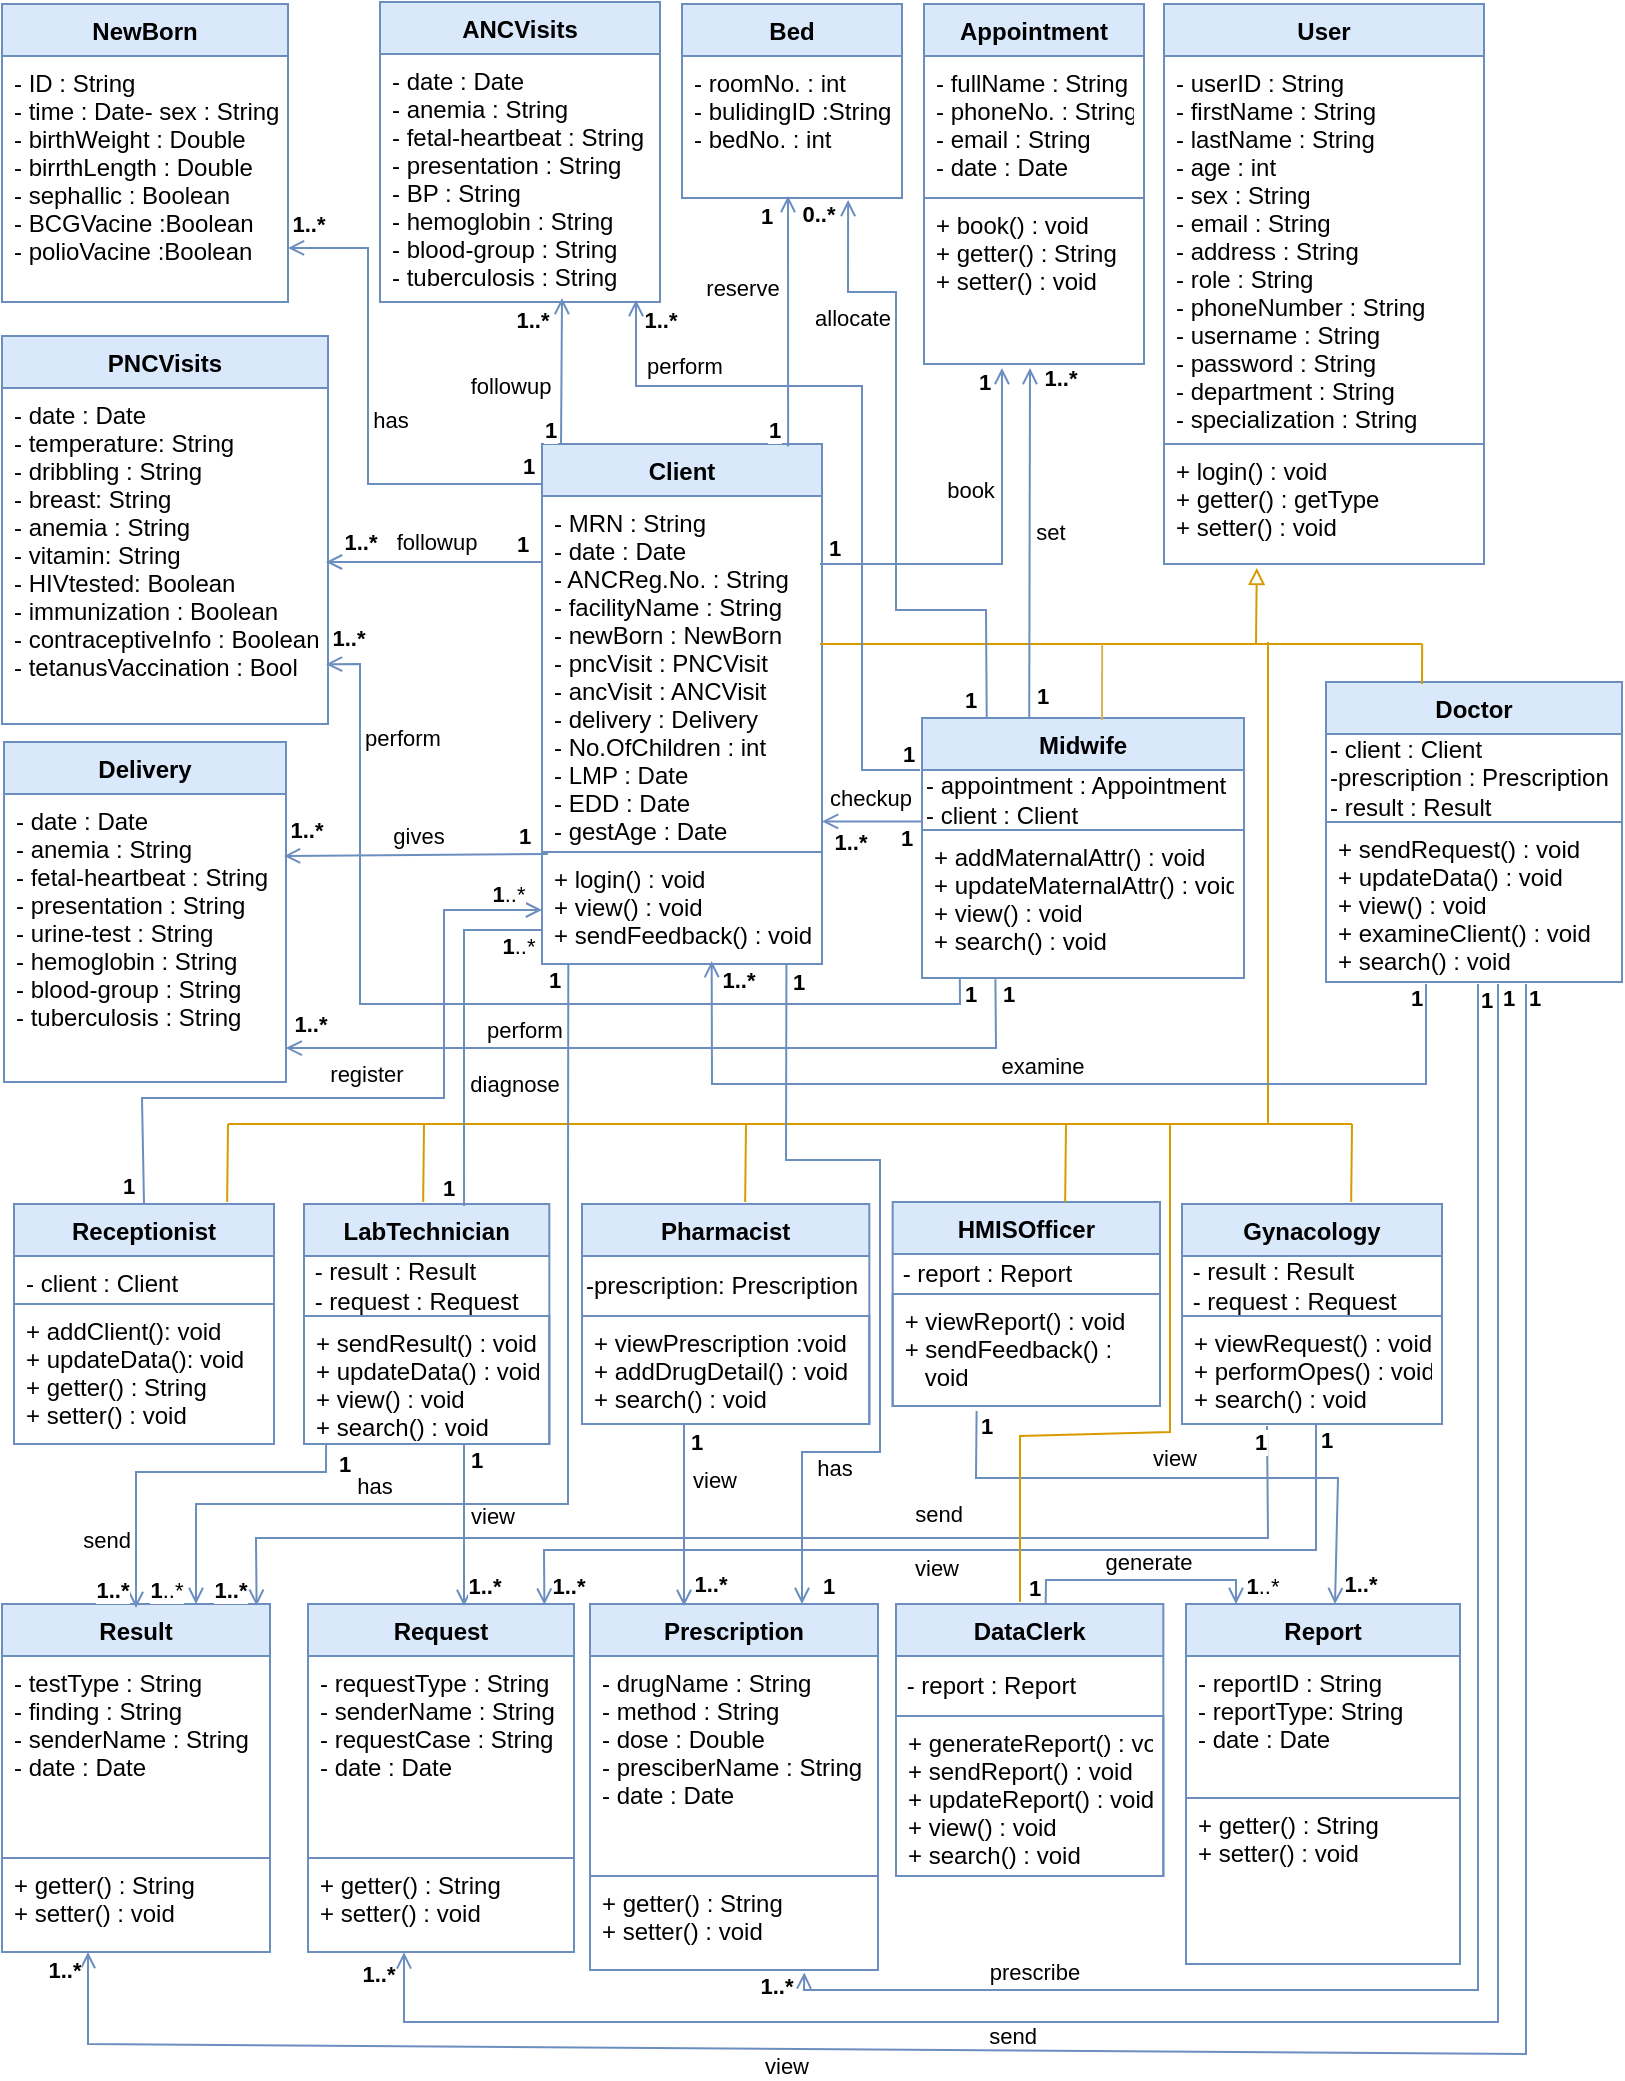 <mxfile version="18.1.3" type="github">
  <diagram id="HXFEhjrMLbCV9gAbWQhC" name="Page-1">
    <mxGraphModel dx="443" dy="187" grid="0" gridSize="10" guides="1" tooltips="1" connect="1" arrows="1" fold="1" page="1" pageScale="1" pageWidth="827" pageHeight="1169" math="0" shadow="0">
      <root>
        <mxCell id="0" />
        <mxCell id="1" parent="0" />
        <mxCell id="BGpOXGxUT94xlGYrzpRG-1" value="User" style="swimlane;fontStyle=1;align=center;verticalAlign=top;childLayout=stackLayout;horizontal=1;startSize=26;horizontalStack=0;resizeParent=1;resizeParentMax=0;resizeLast=0;collapsible=1;marginBottom=0;strokeWidth=1;spacingTop=0;fontSize=12;strokeColor=#6c8ebf;fillColor=#dae8fc;" parent="1" vertex="1">
          <mxGeometry x="591" y="51" width="160" height="280" as="geometry" />
        </mxCell>
        <mxCell id="BGpOXGxUT94xlGYrzpRG-2" value="- userID : String&#xa;- firstName : String&#xa;- lastName : String&#xa;- age : int&#xa;- sex : String&#xa;- email : String&#xa;- address : String&#xa;- role : String&#xa;- phoneNumber : String&#xa;- username : String&#xa;- password : String&#xa;- department : String&#xa;- specialization : String&#xa;" style="text;strokeColor=#6C8EBF;fillColor=none;align=left;verticalAlign=top;spacingLeft=4;spacingRight=4;overflow=hidden;rotatable=0;points=[[0,0.5],[1,0.5]];portConstraint=eastwest;strokeWidth=1;spacingTop=0;fontSize=12;" parent="BGpOXGxUT94xlGYrzpRG-1" vertex="1">
          <mxGeometry y="26" width="160" height="194" as="geometry" />
        </mxCell>
        <mxCell id="BGpOXGxUT94xlGYrzpRG-3" value="+ login() : void&#xa;+ getter() : getType&#xa;+ setter() : void" style="text;strokeColor=#6C8EBF;fillColor=none;align=left;verticalAlign=top;spacingLeft=4;spacingRight=4;overflow=hidden;rotatable=0;points=[[0,0.5],[1,0.5]];portConstraint=eastwest;strokeWidth=1;spacingTop=0;fontSize=12;" parent="BGpOXGxUT94xlGYrzpRG-1" vertex="1">
          <mxGeometry y="220" width="160" height="60" as="geometry" />
        </mxCell>
        <mxCell id="BGpOXGxUT94xlGYrzpRG-4" value="Result" style="swimlane;fontStyle=1;align=center;verticalAlign=top;childLayout=stackLayout;horizontal=1;startSize=26;horizontalStack=0;resizeParent=1;resizeParentMax=0;resizeLast=0;collapsible=1;marginBottom=0;strokeWidth=1;spacingTop=0;fontSize=12;strokeColor=#6c8ebf;fillColor=#dae8fc;" parent="1" vertex="1">
          <mxGeometry x="10" y="851" width="134" height="174" as="geometry" />
        </mxCell>
        <mxCell id="BGpOXGxUT94xlGYrzpRG-5" value="- testType : String&#xa;- finding : String&#xa;- senderName : String&#xa;- date : Date" style="text;strokeColor=#6C8EBF;fillColor=none;align=left;verticalAlign=top;spacingLeft=4;spacingRight=4;overflow=hidden;rotatable=0;points=[[0,0.5],[1,0.5]];portConstraint=eastwest;strokeWidth=1;spacingTop=0;fontSize=12;" parent="BGpOXGxUT94xlGYrzpRG-4" vertex="1">
          <mxGeometry y="26" width="134" height="101" as="geometry" />
        </mxCell>
        <mxCell id="BGpOXGxUT94xlGYrzpRG-6" value="+ getter() : String&#xa;+ setter() : void" style="text;strokeColor=#6C8EBF;fillColor=none;align=left;verticalAlign=top;spacingLeft=4;spacingRight=4;overflow=hidden;rotatable=0;points=[[0,0.5],[1,0.5]];portConstraint=eastwest;strokeWidth=1;spacingTop=0;fontSize=12;" parent="BGpOXGxUT94xlGYrzpRG-4" vertex="1">
          <mxGeometry y="127" width="134" height="47" as="geometry" />
        </mxCell>
        <mxCell id="BGpOXGxUT94xlGYrzpRG-7" value="Request" style="swimlane;fontStyle=1;align=center;verticalAlign=top;childLayout=stackLayout;horizontal=1;startSize=26;horizontalStack=0;resizeParent=1;resizeParentMax=0;resizeLast=0;collapsible=1;marginBottom=0;strokeWidth=1;spacingTop=0;fontSize=12;strokeColor=#6c8ebf;fillColor=#dae8fc;" parent="1" vertex="1">
          <mxGeometry x="163" y="851" width="133" height="174" as="geometry" />
        </mxCell>
        <mxCell id="BGpOXGxUT94xlGYrzpRG-8" value="- requestType : String&#xa;- senderName : String&#xa;- requestCase : String&#xa;- date : Date" style="text;strokeColor=#6C8EBF;fillColor=none;align=left;verticalAlign=top;spacingLeft=4;spacingRight=4;overflow=hidden;rotatable=0;points=[[0,0.5],[1,0.5]];portConstraint=eastwest;strokeWidth=1;spacingTop=0;fontSize=12;" parent="BGpOXGxUT94xlGYrzpRG-7" vertex="1">
          <mxGeometry y="26" width="133" height="101" as="geometry" />
        </mxCell>
        <mxCell id="BGpOXGxUT94xlGYrzpRG-9" value="+ getter() : String&#xa;+ setter() : void" style="text;strokeColor=#6C8EBF;fillColor=none;align=left;verticalAlign=top;spacingLeft=4;spacingRight=4;overflow=hidden;rotatable=0;points=[[0,0.5],[1,0.5]];portConstraint=eastwest;strokeWidth=1;spacingTop=0;fontSize=12;" parent="BGpOXGxUT94xlGYrzpRG-7" vertex="1">
          <mxGeometry y="127" width="133" height="47" as="geometry" />
        </mxCell>
        <mxCell id="BGpOXGxUT94xlGYrzpRG-10" value="Prescription" style="swimlane;fontStyle=1;align=center;verticalAlign=top;childLayout=stackLayout;horizontal=1;startSize=26;horizontalStack=0;resizeParent=1;resizeParentMax=0;resizeLast=0;collapsible=1;marginBottom=0;strokeWidth=1;spacingTop=0;fontSize=12;strokeColor=#6c8ebf;fillColor=#dae8fc;" parent="1" vertex="1">
          <mxGeometry x="304" y="851" width="144" height="183" as="geometry" />
        </mxCell>
        <mxCell id="BGpOXGxUT94xlGYrzpRG-11" value="- drugName : String&#xa;- method : String&#xa;- dose : Double&#xa;- presciberName : String&#xa;- date : Date&#xa;" style="text;strokeColor=#6C8EBF;fillColor=none;align=left;verticalAlign=top;spacingLeft=4;spacingRight=4;overflow=hidden;rotatable=0;points=[[0,0.5],[1,0.5]];portConstraint=eastwest;strokeWidth=1;spacingTop=0;fontSize=12;" parent="BGpOXGxUT94xlGYrzpRG-10" vertex="1">
          <mxGeometry y="26" width="144" height="110" as="geometry" />
        </mxCell>
        <mxCell id="BGpOXGxUT94xlGYrzpRG-12" value="+ getter() : String&#xa;+ setter() : void" style="text;strokeColor=#6C8EBF;fillColor=none;align=left;verticalAlign=top;spacingLeft=4;spacingRight=4;overflow=hidden;rotatable=0;points=[[0,0.5],[1,0.5]];portConstraint=eastwest;strokeWidth=1;spacingTop=0;fontSize=12;" parent="BGpOXGxUT94xlGYrzpRG-10" vertex="1">
          <mxGeometry y="136" width="144" height="47" as="geometry" />
        </mxCell>
        <mxCell id="BGpOXGxUT94xlGYrzpRG-13" value="Report" style="swimlane;fontStyle=1;align=center;verticalAlign=top;childLayout=stackLayout;horizontal=1;startSize=26;horizontalStack=0;resizeParent=1;resizeParentMax=0;resizeLast=0;collapsible=1;marginBottom=0;strokeWidth=1;spacingTop=0;fontSize=12;strokeColor=#6c8ebf;fillColor=#dae8fc;" parent="1" vertex="1">
          <mxGeometry x="602" y="851" width="137" height="180" as="geometry" />
        </mxCell>
        <mxCell id="BGpOXGxUT94xlGYrzpRG-14" value="- reportID : String&#xa;- reportType: String&#xa;- date : Date" style="text;strokeColor=#6C8EBF;fillColor=none;align=left;verticalAlign=top;spacingLeft=4;spacingRight=4;overflow=hidden;rotatable=0;points=[[0,0.5],[1,0.5]];portConstraint=eastwest;strokeWidth=1;spacingTop=0;fontSize=12;" parent="BGpOXGxUT94xlGYrzpRG-13" vertex="1">
          <mxGeometry y="26" width="137" height="71" as="geometry" />
        </mxCell>
        <mxCell id="BGpOXGxUT94xlGYrzpRG-15" value="+ getter() : String&#xa;+ setter() : void" style="text;strokeColor=#6C8EBF;fillColor=none;align=left;verticalAlign=top;spacingLeft=4;spacingRight=4;overflow=hidden;rotatable=0;points=[[0,0.5],[1,0.5]];portConstraint=eastwest;strokeWidth=1;spacingTop=0;fontSize=12;" parent="BGpOXGxUT94xlGYrzpRG-13" vertex="1">
          <mxGeometry y="97" width="137" height="83" as="geometry" />
        </mxCell>
        <mxCell id="BGpOXGxUT94xlGYrzpRG-16" value="Client" style="swimlane;fontStyle=1;align=center;verticalAlign=top;childLayout=stackLayout;horizontal=1;startSize=26;horizontalStack=0;resizeParent=1;resizeParentMax=0;resizeLast=0;collapsible=1;marginBottom=0;strokeWidth=1;spacingTop=0;fontSize=12;strokeColor=#6c8ebf;fillColor=#dae8fc;" parent="1" vertex="1">
          <mxGeometry x="280" y="271" width="140" height="260" as="geometry" />
        </mxCell>
        <mxCell id="BGpOXGxUT94xlGYrzpRG-17" value="- MRN : String&#xa;- date : Date&#xa;- ANCReg.No. : String&#xa;- facilityName : String&#xa;- newBorn : NewBorn&#xa;- pncVisit : PNCVisit&#xa;- ancVisit : ANCVisit&#xa;- delivery : Delivery&#xa;- No.OfChildren : int&#xa;- LMP : Date&#xa;- EDD : Date&#xa;- gestAge : Date&#xa;" style="text;strokeColor=#6C8EBF;fillColor=none;align=left;verticalAlign=top;spacingLeft=4;spacingRight=4;overflow=hidden;rotatable=0;points=[[0,0.5],[1,0.5]];portConstraint=eastwest;strokeWidth=1;spacingTop=0;fontSize=12;" parent="BGpOXGxUT94xlGYrzpRG-16" vertex="1">
          <mxGeometry y="26" width="140" height="178" as="geometry" />
        </mxCell>
        <mxCell id="BGpOXGxUT94xlGYrzpRG-18" value="+ login() : void&#xa;+ view() : void&#xa;+ sendFeedback() : void" style="text;strokeColor=#6C8EBF;fillColor=none;align=left;verticalAlign=top;spacingLeft=4;spacingRight=4;overflow=hidden;rotatable=0;points=[[0,0.5],[1,0.5]];portConstraint=eastwest;strokeWidth=1;spacingTop=0;fontSize=12;" parent="BGpOXGxUT94xlGYrzpRG-16" vertex="1">
          <mxGeometry y="204" width="140" height="56" as="geometry" />
        </mxCell>
        <mxCell id="BGpOXGxUT94xlGYrzpRG-19" value="ANCVisits" style="swimlane;fontStyle=1;align=center;verticalAlign=top;childLayout=stackLayout;horizontal=1;startSize=26;horizontalStack=0;resizeParent=1;resizeParentMax=0;resizeLast=0;collapsible=1;marginBottom=0;strokeWidth=1;spacingTop=0;fontSize=12;strokeColor=#6c8ebf;fillColor=#dae8fc;" parent="1" vertex="1">
          <mxGeometry x="199" y="50" width="140" height="150" as="geometry" />
        </mxCell>
        <mxCell id="BGpOXGxUT94xlGYrzpRG-20" value="- date : Date&#xa;- anemia : String&#xa;- fetal-heartbeat : String&#xa;- presentation : String&#xa;- BP : String&#xa;- hemoglobin : String&#xa;- blood-group : String&#xa;- tuberculosis : String" style="text;strokeColor=#6C8EBF;fillColor=none;align=left;verticalAlign=top;spacingLeft=4;spacingRight=4;overflow=hidden;rotatable=0;points=[[0,0.5],[1,0.5]];portConstraint=eastwest;strokeWidth=1;spacingTop=0;fontSize=12;" parent="BGpOXGxUT94xlGYrzpRG-19" vertex="1">
          <mxGeometry y="26" width="140" height="124" as="geometry" />
        </mxCell>
        <mxCell id="BGpOXGxUT94xlGYrzpRG-21" value="Delivery" style="swimlane;fontStyle=1;align=center;verticalAlign=top;childLayout=stackLayout;horizontal=1;startSize=26;horizontalStack=0;resizeParent=1;resizeParentMax=0;resizeLast=0;collapsible=1;marginBottom=0;strokeWidth=1;spacingTop=0;fontSize=12;strokeColor=#6c8ebf;fillColor=#dae8fc;" parent="1" vertex="1">
          <mxGeometry x="11.0" y="420" width="141" height="170" as="geometry" />
        </mxCell>
        <mxCell id="BGpOXGxUT94xlGYrzpRG-22" value="- date : Date&#xa;- anemia : String&#xa;- fetal-heartbeat : String&#xa;- presentation : String&#xa;- urine-test : String&#xa;- hemoglobin : String&#xa;- blood-group : String&#xa;- tuberculosis : String&#xa;&#xa;" style="text;strokeColor=#6C8EBF;fillColor=none;align=left;verticalAlign=top;spacingLeft=4;spacingRight=4;overflow=hidden;rotatable=0;points=[[0,0.5],[1,0.5]];portConstraint=eastwest;strokeWidth=1;spacingTop=0;fontSize=12;" parent="BGpOXGxUT94xlGYrzpRG-21" vertex="1">
          <mxGeometry y="26" width="141" height="144" as="geometry" />
        </mxCell>
        <mxCell id="BGpOXGxUT94xlGYrzpRG-23" value="PNCVisits" style="swimlane;fontStyle=1;align=center;verticalAlign=top;childLayout=stackLayout;horizontal=1;startSize=26;horizontalStack=0;resizeParent=1;resizeParentMax=0;resizeLast=0;collapsible=1;marginBottom=0;strokeWidth=1;spacingTop=0;fontSize=12;strokeColor=#6c8ebf;fillColor=#dae8fc;" parent="1" vertex="1">
          <mxGeometry x="10.0" y="217" width="163" height="194" as="geometry" />
        </mxCell>
        <mxCell id="BGpOXGxUT94xlGYrzpRG-24" value="- date : Date&#xa;- temperature: String&#xa;- dribbling : String&#xa;- breast: String&#xa;- anemia : String&#xa;- vitamin: String&#xa;- HIVtested: Boolean&#xa;- immunization : Boolean&#xa;- contraceptiveInfo : Boolean&#xa;- tetanusVaccination : Bool&#xa;" style="text;strokeColor=#6C8EBF;fillColor=none;align=left;verticalAlign=top;spacingLeft=4;spacingRight=4;overflow=hidden;rotatable=0;points=[[0,0.5],[1,0.5]];portConstraint=eastwest;strokeWidth=1;spacingTop=0;fontSize=12;" parent="BGpOXGxUT94xlGYrzpRG-23" vertex="1">
          <mxGeometry y="26" width="163" height="168" as="geometry" />
        </mxCell>
        <mxCell id="BGpOXGxUT94xlGYrzpRG-25" value="NewBorn" style="swimlane;fontStyle=1;align=center;verticalAlign=top;childLayout=stackLayout;horizontal=1;startSize=26;horizontalStack=0;resizeParent=1;resizeParentMax=0;resizeLast=0;collapsible=1;marginBottom=0;strokeWidth=1;spacingTop=0;fontSize=12;strokeColor=#6c8ebf;fillColor=#dae8fc;" parent="1" vertex="1">
          <mxGeometry x="10.0" y="51" width="143" height="149" as="geometry" />
        </mxCell>
        <mxCell id="BGpOXGxUT94xlGYrzpRG-26" value="- ID : String&#xa;- time : Date- sex : String&#xa;- birthWeight : Double&#xa;- birrthLength : Double&#xa;- sephallic : Boolean&#xa;- BCGVacine :Boolean&#xa;- polioVacine :Boolean" style="text;strokeColor=#6C8EBF;fillColor=none;align=left;verticalAlign=top;spacingLeft=4;spacingRight=4;overflow=hidden;rotatable=0;points=[[0,0.5],[1,0.5]];portConstraint=eastwest;strokeWidth=1;spacingTop=0;fontSize=12;" parent="BGpOXGxUT94xlGYrzpRG-25" vertex="1">
          <mxGeometry y="26" width="143" height="123" as="geometry" />
        </mxCell>
        <mxCell id="BGpOXGxUT94xlGYrzpRG-27" value="Midwife" style="swimlane;fontStyle=1;align=center;verticalAlign=top;childLayout=stackLayout;horizontal=1;startSize=26;horizontalStack=0;resizeParent=1;resizeParentMax=0;resizeLast=0;collapsible=1;marginBottom=0;strokeWidth=1;spacingTop=0;fontSize=12;strokeColor=#6c8ebf;fillColor=#dae8fc;" parent="1" vertex="1">
          <mxGeometry x="470" y="408" width="161" height="130" as="geometry" />
        </mxCell>
        <mxCell id="BGpOXGxUT94xlGYrzpRG-158" value="&lt;div align=&quot;left&quot;&gt;- appointment : Appointment&lt;br&gt;&lt;/div&gt;&lt;div align=&quot;left&quot;&gt;- client : Client&lt;/div&gt;" style="text;html=1;align=left;verticalAlign=middle;resizable=0;points=[];autosize=1;strokeColor=none;fillColor=none;" parent="BGpOXGxUT94xlGYrzpRG-27" vertex="1">
          <mxGeometry y="26" width="161" height="30" as="geometry" />
        </mxCell>
        <mxCell id="BGpOXGxUT94xlGYrzpRG-29" value="+ addMaternalAttr() : void&#xa;+ updateMaternalAttr() : void&#xa;+ view() : void&#xa;+ search() : void" style="text;strokeColor=#6C8EBF;fillColor=none;align=left;verticalAlign=top;spacingLeft=4;spacingRight=4;overflow=hidden;rotatable=0;points=[[0,0.5],[1,0.5]];portConstraint=eastwest;strokeWidth=1;spacingTop=0;fontSize=12;" parent="BGpOXGxUT94xlGYrzpRG-27" vertex="1">
          <mxGeometry y="56" width="161" height="74" as="geometry" />
        </mxCell>
        <mxCell id="BGpOXGxUT94xlGYrzpRG-30" value="Doctor" style="swimlane;fontStyle=1;align=center;verticalAlign=top;childLayout=stackLayout;horizontal=1;startSize=26;horizontalStack=0;resizeParent=1;resizeParentMax=0;resizeLast=0;collapsible=1;marginBottom=0;strokeWidth=1;spacingTop=0;fontSize=12;strokeColor=#6c8ebf;fillColor=#dae8fc;" parent="1" vertex="1">
          <mxGeometry x="672" y="390" width="148" height="150" as="geometry" />
        </mxCell>
        <mxCell id="BGpOXGxUT94xlGYrzpRG-159" value="&lt;div align=&quot;left&quot;&gt;- client : Client&lt;/div&gt;&lt;div align=&quot;left&quot;&gt;-prescription : Prescription&lt;br&gt;&lt;/div&gt;&lt;div align=&quot;left&quot;&gt;- result : Result&lt;br&gt;&lt;/div&gt;" style="text;html=1;strokeColor=none;fillColor=none;align=left;verticalAlign=middle;whiteSpace=wrap;rounded=0;" parent="BGpOXGxUT94xlGYrzpRG-30" vertex="1">
          <mxGeometry y="26" width="148" height="44" as="geometry" />
        </mxCell>
        <mxCell id="BGpOXGxUT94xlGYrzpRG-32" value="+ sendRequest() : void&#xa;+ updateData() : void&#xa;+ view() : void&#xa;+ examineClient() : void&#xa;+ search() : void&#xa;" style="text;strokeColor=#6C8EBF;fillColor=none;align=left;verticalAlign=top;spacingLeft=4;spacingRight=4;overflow=hidden;rotatable=0;points=[[0,0.5],[1,0.5]];portConstraint=eastwest;strokeWidth=1;spacingTop=0;fontSize=12;" parent="BGpOXGxUT94xlGYrzpRG-30" vertex="1">
          <mxGeometry y="70" width="148" height="80" as="geometry" />
        </mxCell>
        <mxCell id="BGpOXGxUT94xlGYrzpRG-33" value="" style="endArrow=open;html=1;rounded=0;strokeWidth=1;fillColor=#dae8fc;strokeColor=#6c8ebf;endFill=0;exitX=0.068;exitY=0.001;exitDx=0;exitDy=0;exitPerimeter=0;" parent="1" source="BGpOXGxUT94xlGYrzpRG-16" edge="1">
          <mxGeometry width="50" height="50" relative="1" as="geometry">
            <mxPoint x="290" y="271" as="sourcePoint" />
            <mxPoint x="290" y="198" as="targetPoint" />
          </mxGeometry>
        </mxCell>
        <mxCell id="BGpOXGxUT94xlGYrzpRG-34" value="followup" style="edgeLabel;html=1;align=center;verticalAlign=middle;resizable=0;points=[];" parent="BGpOXGxUT94xlGYrzpRG-33" vertex="1" connectable="0">
          <mxGeometry x="0.426" y="-2" relative="1" as="geometry">
            <mxPoint x="-28" y="22" as="offset" />
          </mxGeometry>
        </mxCell>
        <mxCell id="BGpOXGxUT94xlGYrzpRG-35" value="&lt;b&gt;1&lt;/b&gt;" style="edgeLabel;html=1;align=center;verticalAlign=middle;resizable=0;points=[];" parent="BGpOXGxUT94xlGYrzpRG-33" vertex="1" connectable="0">
          <mxGeometry x="-0.423" y="-2" relative="1" as="geometry">
            <mxPoint x="-8" y="13" as="offset" />
          </mxGeometry>
        </mxCell>
        <mxCell id="BGpOXGxUT94xlGYrzpRG-36" value="&lt;font style=&quot;font-size: 11px;&quot;&gt;&lt;b&gt;1..*&lt;/b&gt;&lt;/font&gt;" style="edgeLabel;html=1;align=center;verticalAlign=middle;resizable=0;points=[];" parent="BGpOXGxUT94xlGYrzpRG-33" vertex="1" connectable="0">
          <mxGeometry x="0.584" y="-3" relative="1" as="geometry">
            <mxPoint x="-18" y="-5" as="offset" />
          </mxGeometry>
        </mxCell>
        <mxCell id="BGpOXGxUT94xlGYrzpRG-37" value="" style="endArrow=open;html=1;rounded=0;strokeWidth=1;entryX=1;entryY=0.78;entryDx=0;entryDy=0;entryPerimeter=0;fillColor=#dae8fc;strokeColor=#6c8ebf;startArrow=none;startFill=0;endFill=0;" parent="1" edge="1">
          <mxGeometry width="50" height="50" relative="1" as="geometry">
            <mxPoint x="280" y="291" as="sourcePoint" />
            <mxPoint x="153" y="172.94" as="targetPoint" />
            <Array as="points">
              <mxPoint x="193" y="291" />
              <mxPoint x="193" y="173" />
            </Array>
          </mxGeometry>
        </mxCell>
        <mxCell id="BGpOXGxUT94xlGYrzpRG-38" value="has" style="edgeLabel;html=1;align=center;verticalAlign=middle;resizable=0;points=[];" parent="BGpOXGxUT94xlGYrzpRG-37" vertex="1" connectable="0">
          <mxGeometry x="0.426" y="-2" relative="1" as="geometry">
            <mxPoint x="9" y="55" as="offset" />
          </mxGeometry>
        </mxCell>
        <mxCell id="BGpOXGxUT94xlGYrzpRG-39" value="&lt;b&gt;1&lt;/b&gt;" style="edgeLabel;html=1;align=center;verticalAlign=middle;resizable=0;points=[];fontSize=11;" parent="BGpOXGxUT94xlGYrzpRG-37" vertex="1" connectable="0">
          <mxGeometry x="-0.745" y="-6" relative="1" as="geometry">
            <mxPoint x="24" y="-3" as="offset" />
          </mxGeometry>
        </mxCell>
        <mxCell id="BGpOXGxUT94xlGYrzpRG-40" value="&lt;b&gt;1..*&lt;/b&gt;" style="edgeLabel;html=1;align=center;verticalAlign=middle;resizable=0;points=[];fontSize=11;" parent="BGpOXGxUT94xlGYrzpRG-37" vertex="1" connectable="0">
          <mxGeometry x="0.857" y="-8" relative="1" as="geometry">
            <mxPoint x="-8" y="-4" as="offset" />
          </mxGeometry>
        </mxCell>
        <mxCell id="BGpOXGxUT94xlGYrzpRG-41" value="" style="endArrow=open;html=1;rounded=0;strokeWidth=1;fillColor=#dae8fc;strokeColor=#6c8ebf;endFill=0;" parent="1" edge="1">
          <mxGeometry width="50" height="50" relative="1" as="geometry">
            <mxPoint x="280" y="330" as="sourcePoint" />
            <mxPoint x="172" y="330" as="targetPoint" />
          </mxGeometry>
        </mxCell>
        <mxCell id="BGpOXGxUT94xlGYrzpRG-42" value="followup" style="edgeLabel;html=1;align=center;verticalAlign=middle;resizable=0;points=[];" parent="BGpOXGxUT94xlGYrzpRG-41" vertex="1" connectable="0">
          <mxGeometry x="0.426" y="-2" relative="1" as="geometry">
            <mxPoint x="24" y="-8" as="offset" />
          </mxGeometry>
        </mxCell>
        <mxCell id="BGpOXGxUT94xlGYrzpRG-43" value="&lt;b&gt;1&lt;/b&gt;" style="edgeLabel;html=1;align=center;verticalAlign=middle;resizable=0;points=[];fontSize=11;" parent="BGpOXGxUT94xlGYrzpRG-41" vertex="1" connectable="0">
          <mxGeometry x="-0.693" y="-4" relative="1" as="geometry">
            <mxPoint x="6" y="-5" as="offset" />
          </mxGeometry>
        </mxCell>
        <mxCell id="BGpOXGxUT94xlGYrzpRG-44" value="&lt;b&gt;1..*&lt;/b&gt;" style="edgeLabel;html=1;align=center;verticalAlign=middle;resizable=0;points=[];fontSize=11;" parent="BGpOXGxUT94xlGYrzpRG-41" vertex="1" connectable="0">
          <mxGeometry x="0.777" y="-7" relative="1" as="geometry">
            <mxPoint x="5" y="-3" as="offset" />
          </mxGeometry>
        </mxCell>
        <mxCell id="BGpOXGxUT94xlGYrzpRG-45" value="" style="endArrow=open;html=1;rounded=0;strokeWidth=1;fillColor=#dae8fc;strokeColor=#6c8ebf;exitX=0.021;exitY=0.286;exitDx=0;exitDy=0;entryX=0.986;entryY=0.25;entryDx=0;entryDy=0;entryPerimeter=0;exitPerimeter=0;endFill=0;" parent="1" edge="1">
          <mxGeometry width="50" height="50" relative="1" as="geometry">
            <mxPoint x="282.94" y="476.016" as="sourcePoint" />
            <mxPoint x="151.026" y="477" as="targetPoint" />
          </mxGeometry>
        </mxCell>
        <mxCell id="BGpOXGxUT94xlGYrzpRG-46" value="gives" style="edgeLabel;html=1;align=center;verticalAlign=middle;resizable=0;points=[];" parent="BGpOXGxUT94xlGYrzpRG-45" vertex="1" connectable="0">
          <mxGeometry x="0.426" y="-2" relative="1" as="geometry">
            <mxPoint x="29" y="-8" as="offset" />
          </mxGeometry>
        </mxCell>
        <mxCell id="BGpOXGxUT94xlGYrzpRG-47" value="&lt;b&gt;1&lt;/b&gt;" style="edgeLabel;html=1;align=center;verticalAlign=middle;resizable=0;points=[];fontSize=11;" parent="BGpOXGxUT94xlGYrzpRG-45" vertex="1" connectable="0">
          <mxGeometry x="-0.693" y="-4" relative="1" as="geometry">
            <mxPoint x="8" y="-5" as="offset" />
          </mxGeometry>
        </mxCell>
        <mxCell id="BGpOXGxUT94xlGYrzpRG-48" value="&lt;b&gt;1..*&lt;/b&gt;" style="edgeLabel;html=1;align=center;verticalAlign=middle;resizable=0;points=[];fontSize=11;" parent="BGpOXGxUT94xlGYrzpRG-45" vertex="1" connectable="0">
          <mxGeometry x="0.777" y="-7" relative="1" as="geometry">
            <mxPoint x="-4" y="-6" as="offset" />
          </mxGeometry>
        </mxCell>
        <mxCell id="BGpOXGxUT94xlGYrzpRG-49" value="" style="endArrow=none;html=1;rounded=0;fontSize=11;strokeWidth=1;startArrow=none;startFill=0;fillColor=#ffe6cc;strokeColor=#d79b00;" parent="1" edge="1">
          <mxGeometry width="50" height="50" relative="1" as="geometry">
            <mxPoint x="562" y="371" as="sourcePoint" />
            <mxPoint x="419" y="371" as="targetPoint" />
            <Array as="points" />
          </mxGeometry>
        </mxCell>
        <mxCell id="BGpOXGxUT94xlGYrzpRG-50" style="edgeStyle=none;rounded=0;orthogonalLoop=1;jettySize=auto;html=1;fontSize=11;startArrow=none;startFill=0;endArrow=none;endFill=0;strokeWidth=1;fillColor=#ffe6cc;strokeColor=#d79b00;" parent="1" edge="1">
          <mxGeometry relative="1" as="geometry">
            <mxPoint x="643" y="370" as="targetPoint" />
            <mxPoint x="643" y="611" as="sourcePoint" />
          </mxGeometry>
        </mxCell>
        <mxCell id="BGpOXGxUT94xlGYrzpRG-51" value="" style="endArrow=none;html=1;rounded=0;fontSize=11;strokeWidth=1;fillColor=#ffe6cc;strokeColor=#d79b00;" parent="1" edge="1">
          <mxGeometry width="50" height="50" relative="1" as="geometry">
            <mxPoint x="720" y="371" as="sourcePoint" />
            <mxPoint x="560" y="371" as="targetPoint" />
          </mxGeometry>
        </mxCell>
        <mxCell id="BGpOXGxUT94xlGYrzpRG-52" style="edgeStyle=none;rounded=0;orthogonalLoop=1;jettySize=auto;html=1;fontSize=11;startArrow=none;startFill=0;endArrow=block;endFill=0;strokeWidth=1;fillColor=#ffe6cc;strokeColor=#d79b00;entryX=0.29;entryY=1.033;entryDx=0;entryDy=0;entryPerimeter=0;" parent="1" target="BGpOXGxUT94xlGYrzpRG-3" edge="1">
          <mxGeometry relative="1" as="geometry">
            <mxPoint x="637.08" y="312.98" as="targetPoint" />
            <mxPoint x="637" y="371" as="sourcePoint" />
          </mxGeometry>
        </mxCell>
        <mxCell id="BGpOXGxUT94xlGYrzpRG-53" style="edgeStyle=none;rounded=0;orthogonalLoop=1;jettySize=auto;html=1;fontSize=11;startArrow=none;startFill=0;endArrow=none;endFill=0;strokeWidth=1;fillColor=#fff2cc;strokeColor=#d6b656;entryX=0.513;entryY=1.083;entryDx=0;entryDy=0;entryPerimeter=0;" parent="1" edge="1">
          <mxGeometry relative="1" as="geometry">
            <mxPoint x="560.08" y="370.98" as="targetPoint" />
            <mxPoint x="560" y="409" as="sourcePoint" />
          </mxGeometry>
        </mxCell>
        <mxCell id="BGpOXGxUT94xlGYrzpRG-54" style="edgeStyle=none;rounded=0;orthogonalLoop=1;jettySize=auto;html=1;fontSize=11;startArrow=none;startFill=0;endArrow=none;endFill=0;strokeWidth=1;fillColor=#ffe6cc;strokeColor=#d79b00;entryX=0.513;entryY=1.083;entryDx=0;entryDy=0;entryPerimeter=0;" parent="1" edge="1">
          <mxGeometry relative="1" as="geometry">
            <mxPoint x="720.08" y="370.98" as="targetPoint" />
            <mxPoint x="720" y="391" as="sourcePoint" />
          </mxGeometry>
        </mxCell>
        <mxCell id="BGpOXGxUT94xlGYrzpRG-55" value="Appointment" style="swimlane;fontStyle=1;align=center;verticalAlign=top;childLayout=stackLayout;horizontal=1;startSize=26;horizontalStack=0;resizeParent=1;resizeParentMax=0;resizeLast=0;collapsible=1;marginBottom=0;strokeWidth=1;spacingTop=0;fontSize=12;strokeColor=#6c8ebf;fillColor=#dae8fc;" parent="1" vertex="1">
          <mxGeometry x="471" y="51" width="110" height="180" as="geometry" />
        </mxCell>
        <mxCell id="BGpOXGxUT94xlGYrzpRG-56" value="- fullName : String&#xa;- phoneNo. : String&#xa;- email : String&#xa;- date : Date" style="text;strokeColor=#6C8EBF;fillColor=none;align=left;verticalAlign=top;spacingLeft=4;spacingRight=4;overflow=hidden;rotatable=0;points=[[0,0.5],[1,0.5]];portConstraint=eastwest;strokeWidth=1;spacingTop=0;fontSize=12;" parent="BGpOXGxUT94xlGYrzpRG-55" vertex="1">
          <mxGeometry y="26" width="110" height="71" as="geometry" />
        </mxCell>
        <mxCell id="BGpOXGxUT94xlGYrzpRG-57" value="+ book() : void&#xa;+ getter() : String&#xa;+ setter() : void" style="text;strokeColor=#6C8EBF;fillColor=none;align=left;verticalAlign=top;spacingLeft=4;spacingRight=4;overflow=hidden;rotatable=0;points=[[0,0.5],[1,0.5]];portConstraint=eastwest;strokeWidth=1;spacingTop=0;fontSize=12;" parent="BGpOXGxUT94xlGYrzpRG-55" vertex="1">
          <mxGeometry y="97" width="110" height="83" as="geometry" />
        </mxCell>
        <mxCell id="BGpOXGxUT94xlGYrzpRG-58" value="Gynacology" style="swimlane;fontStyle=1;align=center;verticalAlign=top;childLayout=stackLayout;horizontal=1;startSize=26;horizontalStack=0;resizeParent=1;resizeParentMax=0;resizeLast=0;collapsible=1;marginBottom=0;strokeWidth=1;spacingTop=0;fontSize=12;strokeColor=#6c8ebf;fillColor=#dae8fc;" parent="1" vertex="1">
          <mxGeometry x="600" y="651" width="130" height="110" as="geometry" />
        </mxCell>
        <mxCell id="BGpOXGxUT94xlGYrzpRG-160" value="&lt;div align=&quot;left&quot;&gt;&amp;nbsp;- result : Result&lt;/div&gt;&lt;div align=&quot;left&quot;&gt;&amp;nbsp;- request : Request&lt;br&gt;&lt;/div&gt;" style="text;html=1;strokeColor=none;fillColor=none;align=left;verticalAlign=middle;whiteSpace=wrap;rounded=0;" parent="BGpOXGxUT94xlGYrzpRG-58" vertex="1">
          <mxGeometry y="26" width="130" height="30" as="geometry" />
        </mxCell>
        <mxCell id="BGpOXGxUT94xlGYrzpRG-60" value="+ viewRequest() : void&#xa;+ performOpes() : void&#xa;+ search() : void" style="text;strokeColor=#6C8EBF;fillColor=none;align=left;verticalAlign=top;spacingLeft=4;spacingRight=4;overflow=hidden;rotatable=0;points=[[0,0.5],[1,0.5]];portConstraint=eastwest;strokeWidth=1;spacingTop=0;fontSize=12;" parent="BGpOXGxUT94xlGYrzpRG-58" vertex="1">
          <mxGeometry y="56" width="130" height="54" as="geometry" />
        </mxCell>
        <mxCell id="BGpOXGxUT94xlGYrzpRG-61" value="LabTechnician" style="swimlane;fontStyle=1;align=center;verticalAlign=top;childLayout=stackLayout;horizontal=1;startSize=26;horizontalStack=0;resizeParent=1;resizeParentMax=0;resizeLast=0;collapsible=1;marginBottom=0;strokeWidth=1;spacingTop=0;fontSize=12;strokeColor=#6c8ebf;fillColor=#dae8fc;" parent="1" vertex="1">
          <mxGeometry x="161" y="651" width="122.67" height="120" as="geometry" />
        </mxCell>
        <mxCell id="BGpOXGxUT94xlGYrzpRG-163" value="&lt;div align=&quot;left&quot;&gt;&amp;nbsp;- result : Result&lt;/div&gt;&lt;div align=&quot;left&quot;&gt;&amp;nbsp;- request : Request&lt;br&gt;&lt;/div&gt;" style="text;html=1;strokeColor=none;fillColor=none;align=left;verticalAlign=middle;whiteSpace=wrap;rounded=0;" parent="BGpOXGxUT94xlGYrzpRG-61" vertex="1">
          <mxGeometry y="26" width="122.67" height="30" as="geometry" />
        </mxCell>
        <mxCell id="BGpOXGxUT94xlGYrzpRG-63" value="+ sendResult() : void&#xa;+ updateData() : void&#xa;+ view() : void&#xa;+ search() : void" style="text;strokeColor=#6C8EBF;fillColor=none;align=left;verticalAlign=top;spacingLeft=4;spacingRight=4;overflow=hidden;rotatable=0;points=[[0,0.5],[1,0.5]];portConstraint=eastwest;strokeWidth=1;spacingTop=0;fontSize=12;" parent="BGpOXGxUT94xlGYrzpRG-61" vertex="1">
          <mxGeometry y="56" width="122.67" height="64" as="geometry" />
        </mxCell>
        <mxCell id="BGpOXGxUT94xlGYrzpRG-64" value="Pharmacist " style="swimlane;fontStyle=1;align=center;verticalAlign=top;childLayout=stackLayout;horizontal=1;startSize=26;horizontalStack=0;resizeParent=1;resizeParentMax=0;resizeLast=0;collapsible=1;marginBottom=0;strokeWidth=1;spacingTop=0;fontSize=12;strokeColor=#6c8ebf;fillColor=#dae8fc;" parent="1" vertex="1">
          <mxGeometry x="300" y="651" width="143.67" height="110" as="geometry" />
        </mxCell>
        <mxCell id="BGpOXGxUT94xlGYrzpRG-162" value="&lt;div align=&quot;left&quot;&gt;-prescription: Prescription&lt;/div&gt;" style="text;html=1;strokeColor=none;fillColor=none;align=left;verticalAlign=middle;whiteSpace=wrap;rounded=0;" parent="BGpOXGxUT94xlGYrzpRG-64" vertex="1">
          <mxGeometry y="26" width="143.67" height="30" as="geometry" />
        </mxCell>
        <mxCell id="BGpOXGxUT94xlGYrzpRG-66" value="+ viewPrescription :void&#xa;+ addDrugDetail() : void&#xa;+ search() : void" style="text;strokeColor=#6C8EBF;fillColor=none;align=left;verticalAlign=top;spacingLeft=4;spacingRight=4;overflow=hidden;rotatable=0;points=[[0,0.5],[1,0.5]];portConstraint=eastwest;strokeWidth=1;spacingTop=0;fontSize=12;" parent="BGpOXGxUT94xlGYrzpRG-64" vertex="1">
          <mxGeometry y="56" width="143.67" height="54" as="geometry" />
        </mxCell>
        <mxCell id="BGpOXGxUT94xlGYrzpRG-67" value="HMISOfficer" style="swimlane;fontStyle=1;align=center;verticalAlign=top;childLayout=stackLayout;horizontal=1;startSize=26;horizontalStack=0;resizeParent=1;resizeParentMax=0;resizeLast=0;collapsible=1;marginBottom=0;strokeWidth=1;spacingTop=0;fontSize=12;strokeColor=#6c8ebf;fillColor=#dae8fc;" parent="1" vertex="1">
          <mxGeometry x="455.33" y="650" width="133.67" height="102" as="geometry" />
        </mxCell>
        <mxCell id="BGpOXGxUT94xlGYrzpRG-161" value="&amp;nbsp;- report : Report" style="text;html=1;align=left;verticalAlign=middle;resizable=0;points=[];autosize=1;strokeColor=none;fillColor=none;" parent="BGpOXGxUT94xlGYrzpRG-67" vertex="1">
          <mxGeometry y="26" width="133.67" height="20" as="geometry" />
        </mxCell>
        <mxCell id="BGpOXGxUT94xlGYrzpRG-69" value="+ viewReport() : void&#xa;+ sendFeedback() :&#xa;   void" style="text;strokeColor=#6C8EBF;fillColor=none;align=left;verticalAlign=top;spacingLeft=4;spacingRight=4;overflow=hidden;rotatable=0;points=[[0,0.5],[1,0.5]];portConstraint=eastwest;strokeWidth=1;spacingTop=0;fontSize=12;" parent="BGpOXGxUT94xlGYrzpRG-67" vertex="1">
          <mxGeometry y="46" width="133.67" height="56" as="geometry" />
        </mxCell>
        <mxCell id="BGpOXGxUT94xlGYrzpRG-70" value="DataClerk" style="swimlane;fontStyle=1;align=center;verticalAlign=top;childLayout=stackLayout;horizontal=1;startSize=26;horizontalStack=0;resizeParent=1;resizeParentMax=0;resizeLast=0;collapsible=1;marginBottom=0;strokeWidth=1;spacingTop=0;fontSize=12;strokeColor=#6c8ebf;fillColor=#dae8fc;" parent="1" vertex="1">
          <mxGeometry x="457" y="851" width="133.67" height="136" as="geometry" />
        </mxCell>
        <mxCell id="BGpOXGxUT94xlGYrzpRG-164" value="&lt;div align=&quot;left&quot;&gt;&amp;nbsp;- report : Report&lt;br&gt;&lt;/div&gt;" style="text;html=1;strokeColor=none;fillColor=none;align=left;verticalAlign=middle;whiteSpace=wrap;rounded=0;" parent="BGpOXGxUT94xlGYrzpRG-70" vertex="1">
          <mxGeometry y="26" width="133.67" height="30" as="geometry" />
        </mxCell>
        <mxCell id="BGpOXGxUT94xlGYrzpRG-72" value="+ generateReport() : void&#xa;+ sendReport() : void&#xa;+ updateReport() : void&#xa;+ view() : void&#xa;+ search() : void&#xa;" style="text;strokeColor=#6C8EBF;fillColor=none;align=left;verticalAlign=top;spacingLeft=4;spacingRight=4;overflow=hidden;rotatable=0;points=[[0,0.5],[1,0.5]];portConstraint=eastwest;strokeWidth=1;spacingTop=0;fontSize=12;" parent="BGpOXGxUT94xlGYrzpRG-70" vertex="1">
          <mxGeometry y="56" width="133.67" height="80" as="geometry" />
        </mxCell>
        <mxCell id="BGpOXGxUT94xlGYrzpRG-73" style="edgeStyle=none;rounded=0;orthogonalLoop=1;jettySize=auto;html=1;fontSize=11;startArrow=none;startFill=0;endArrow=none;endFill=0;strokeWidth=1;fillColor=#ffe6cc;strokeColor=#d79b00;exitX=0.75;exitY=0;exitDx=0;exitDy=0;" parent="1" edge="1">
          <mxGeometry relative="1" as="geometry">
            <mxPoint x="542" y="611" as="targetPoint" />
            <mxPoint x="541.582" y="650" as="sourcePoint" />
          </mxGeometry>
        </mxCell>
        <mxCell id="BGpOXGxUT94xlGYrzpRG-74" value="Receptionist" style="swimlane;fontStyle=1;align=center;verticalAlign=top;childLayout=stackLayout;horizontal=1;startSize=26;horizontalStack=0;resizeParent=1;resizeParentMax=0;resizeLast=0;collapsible=1;marginBottom=0;strokeWidth=1;spacingTop=0;fontSize=12;strokeColor=#6c8ebf;fillColor=#dae8fc;" parent="1" vertex="1">
          <mxGeometry x="16" y="651" width="130" height="120" as="geometry" />
        </mxCell>
        <mxCell id="BGpOXGxUT94xlGYrzpRG-75" value="- client : Client" style="text;strokeColor=#6C8EBF;fillColor=none;align=left;verticalAlign=top;spacingLeft=4;spacingRight=4;overflow=hidden;rotatable=0;points=[[0,0.5],[1,0.5]];portConstraint=eastwest;strokeWidth=1;spacingTop=0;fontSize=12;" parent="BGpOXGxUT94xlGYrzpRG-74" vertex="1">
          <mxGeometry y="26" width="130" height="24" as="geometry" />
        </mxCell>
        <mxCell id="BGpOXGxUT94xlGYrzpRG-76" value="+ addClient(): void&#xa;+ updateData(): void&#xa;+ getter() : String&#xa;+ setter() : void" style="text;strokeColor=#6C8EBF;fillColor=none;align=left;verticalAlign=top;spacingLeft=4;spacingRight=4;overflow=hidden;rotatable=0;points=[[0,0.5],[1,0.5]];portConstraint=eastwest;strokeWidth=1;spacingTop=0;fontSize=12;" parent="BGpOXGxUT94xlGYrzpRG-74" vertex="1">
          <mxGeometry y="50" width="130" height="70" as="geometry" />
        </mxCell>
        <mxCell id="BGpOXGxUT94xlGYrzpRG-77" value="" style="endArrow=none;html=1;rounded=0;strokeWidth=1;entryX=0.001;entryY=0.009;entryDx=0;entryDy=0;exitX=1;exitY=0.903;exitDx=0;exitDy=0;entryPerimeter=0;fillColor=#dae8fc;strokeColor=#6c8ebf;exitPerimeter=0;startArrow=open;startFill=0;" parent="1" edge="1">
          <mxGeometry width="50" height="50" relative="1" as="geometry">
            <mxPoint x="420" y="459.734" as="sourcePoint" />
            <mxPoint x="470.165" y="459.72" as="targetPoint" />
          </mxGeometry>
        </mxCell>
        <mxCell id="BGpOXGxUT94xlGYrzpRG-78" value="checkup" style="edgeLabel;html=1;align=center;verticalAlign=middle;resizable=0;points=[];" parent="BGpOXGxUT94xlGYrzpRG-77" vertex="1" connectable="0">
          <mxGeometry x="0.426" y="-2" relative="1" as="geometry">
            <mxPoint x="-12" y="-14" as="offset" />
          </mxGeometry>
        </mxCell>
        <mxCell id="BGpOXGxUT94xlGYrzpRG-79" value="&lt;b&gt;1&lt;/b&gt;" style="edgeLabel;html=1;align=center;verticalAlign=middle;resizable=0;points=[];fontSize=11;" parent="BGpOXGxUT94xlGYrzpRG-77" vertex="1" connectable="0">
          <mxGeometry x="-0.745" y="-6" relative="1" as="geometry">
            <mxPoint x="35" y="2" as="offset" />
          </mxGeometry>
        </mxCell>
        <mxCell id="BGpOXGxUT94xlGYrzpRG-80" value="&lt;b&gt;1..*&lt;/b&gt;" style="edgeLabel;html=1;align=center;verticalAlign=middle;resizable=0;points=[];fontSize=11;" parent="BGpOXGxUT94xlGYrzpRG-77" vertex="1" connectable="0">
          <mxGeometry x="0.857" y="-8" relative="1" as="geometry">
            <mxPoint x="-33" y="2" as="offset" />
          </mxGeometry>
        </mxCell>
        <mxCell id="BGpOXGxUT94xlGYrzpRG-81" value="" style="endArrow=none;html=1;rounded=0;fontSize=11;strokeWidth=1;fillColor=#ffe6cc;strokeColor=#d79b00;" parent="1" edge="1">
          <mxGeometry width="50" height="50" relative="1" as="geometry">
            <mxPoint x="685" y="611" as="sourcePoint" />
            <mxPoint x="123" y="611" as="targetPoint" />
          </mxGeometry>
        </mxCell>
        <mxCell id="BGpOXGxUT94xlGYrzpRG-82" style="edgeStyle=none;rounded=0;orthogonalLoop=1;jettySize=auto;html=1;fontSize=11;startArrow=none;startFill=0;endArrow=none;endFill=0;strokeWidth=1;fillColor=#ffe6cc;strokeColor=#d79b00;exitX=0.75;exitY=0;exitDx=0;exitDy=0;" parent="1" edge="1">
          <mxGeometry relative="1" as="geometry">
            <mxPoint x="382.0" y="611" as="targetPoint" />
            <mxPoint x="381.582" y="650" as="sourcePoint" />
          </mxGeometry>
        </mxCell>
        <mxCell id="BGpOXGxUT94xlGYrzpRG-83" style="edgeStyle=none;rounded=0;orthogonalLoop=1;jettySize=auto;html=1;fontSize=11;startArrow=none;startFill=0;endArrow=none;endFill=0;strokeWidth=1;fillColor=#ffe6cc;strokeColor=#d79b00;exitX=0.75;exitY=0;exitDx=0;exitDy=0;" parent="1" edge="1">
          <mxGeometry relative="1" as="geometry">
            <mxPoint x="221.0" y="611" as="targetPoint" />
            <mxPoint x="220.582" y="650" as="sourcePoint" />
          </mxGeometry>
        </mxCell>
        <mxCell id="BGpOXGxUT94xlGYrzpRG-84" style="edgeStyle=none;rounded=0;orthogonalLoop=1;jettySize=auto;html=1;fontSize=11;startArrow=none;startFill=0;endArrow=none;endFill=0;strokeWidth=1;fillColor=#ffe6cc;strokeColor=#d79b00;exitX=0.75;exitY=0;exitDx=0;exitDy=0;" parent="1" edge="1">
          <mxGeometry relative="1" as="geometry">
            <mxPoint x="685.0" y="611" as="targetPoint" />
            <mxPoint x="684.582" y="650" as="sourcePoint" />
          </mxGeometry>
        </mxCell>
        <mxCell id="BGpOXGxUT94xlGYrzpRG-85" value="" style="endArrow=open;html=1;rounded=0;strokeWidth=1;entryX=0.818;entryY=1.024;entryDx=0;entryDy=0;fillColor=#dae8fc;strokeColor=#6c8ebf;entryPerimeter=0;endFill=0;" parent="1" edge="1">
          <mxGeometry width="50" height="50" relative="1" as="geometry">
            <mxPoint x="419" y="331" as="sourcePoint" />
            <mxPoint x="509.98" y="232.992" as="targetPoint" />
            <Array as="points">
              <mxPoint x="510" y="331" />
            </Array>
          </mxGeometry>
        </mxCell>
        <mxCell id="BGpOXGxUT94xlGYrzpRG-86" value="book" style="edgeLabel;html=1;align=center;verticalAlign=middle;resizable=0;points=[];" parent="BGpOXGxUT94xlGYrzpRG-85" vertex="1" connectable="0">
          <mxGeometry x="0.426" y="-2" relative="1" as="geometry">
            <mxPoint x="-18" y="7" as="offset" />
          </mxGeometry>
        </mxCell>
        <mxCell id="BGpOXGxUT94xlGYrzpRG-87" value="&lt;b&gt;1&lt;/b&gt;" style="edgeLabel;html=1;align=center;verticalAlign=middle;resizable=0;points=[];fontSize=11;" parent="BGpOXGxUT94xlGYrzpRG-85" vertex="1" connectable="0">
          <mxGeometry x="-0.745" y="-6" relative="1" as="geometry">
            <mxPoint x="-17" y="-14" as="offset" />
          </mxGeometry>
        </mxCell>
        <mxCell id="BGpOXGxUT94xlGYrzpRG-88" value="&lt;b&gt;1&lt;/b&gt;" style="edgeLabel;html=1;align=center;verticalAlign=middle;resizable=0;points=[];fontSize=11;" parent="BGpOXGxUT94xlGYrzpRG-85" vertex="1" connectable="0">
          <mxGeometry x="0.857" y="-8" relative="1" as="geometry">
            <mxPoint x="-17" y="-7" as="offset" />
          </mxGeometry>
        </mxCell>
        <mxCell id="BGpOXGxUT94xlGYrzpRG-89" value="" style="endArrow=open;html=1;rounded=0;strokeWidth=1;fillColor=#dae8fc;strokeColor=#6c8ebf;endFill=0;exitX=0.333;exitY=-0.003;exitDx=0;exitDy=0;exitPerimeter=0;" parent="1" source="BGpOXGxUT94xlGYrzpRG-27" edge="1">
          <mxGeometry width="50" height="50" relative="1" as="geometry">
            <mxPoint x="524" y="401" as="sourcePoint" />
            <mxPoint x="524" y="233" as="targetPoint" />
          </mxGeometry>
        </mxCell>
        <mxCell id="BGpOXGxUT94xlGYrzpRG-90" value="set" style="edgeLabel;html=1;align=center;verticalAlign=middle;resizable=0;points=[];" parent="BGpOXGxUT94xlGYrzpRG-89" vertex="1" connectable="0">
          <mxGeometry x="0.426" y="-2" relative="1" as="geometry">
            <mxPoint x="8" y="32" as="offset" />
          </mxGeometry>
        </mxCell>
        <mxCell id="BGpOXGxUT94xlGYrzpRG-91" value="&lt;b&gt;1&lt;/b&gt;" style="edgeLabel;html=1;align=center;verticalAlign=middle;resizable=0;points=[];fontSize=11;" parent="BGpOXGxUT94xlGYrzpRG-89" vertex="1" connectable="0">
          <mxGeometry x="-0.745" y="-6" relative="1" as="geometry">
            <mxPoint y="12" as="offset" />
          </mxGeometry>
        </mxCell>
        <mxCell id="BGpOXGxUT94xlGYrzpRG-92" value="&lt;b&gt;1..*&lt;/b&gt;" style="edgeLabel;html=1;align=center;verticalAlign=middle;resizable=0;points=[];fontSize=11;" parent="BGpOXGxUT94xlGYrzpRG-89" vertex="1" connectable="0">
          <mxGeometry x="0.857" y="-8" relative="1" as="geometry">
            <mxPoint x="7" y="-8" as="offset" />
          </mxGeometry>
        </mxCell>
        <mxCell id="BGpOXGxUT94xlGYrzpRG-93" value="" style="endArrow=none;html=1;rounded=0;strokeWidth=1;entryX=0.5;entryY=0;entryDx=0;entryDy=0;fillColor=#dae8fc;strokeColor=#6c8ebf;exitX=0;exitY=0.5;exitDx=0;exitDy=0;startArrow=open;startFill=0;" parent="1" edge="1">
          <mxGeometry width="50" height="50" relative="1" as="geometry">
            <mxPoint x="280" y="504" as="sourcePoint" />
            <mxPoint x="81" y="651" as="targetPoint" />
            <Array as="points">
              <mxPoint x="231" y="504" />
              <mxPoint x="231" y="598" />
              <mxPoint x="80" y="598" />
            </Array>
          </mxGeometry>
        </mxCell>
        <mxCell id="BGpOXGxUT94xlGYrzpRG-94" value="register" style="edgeLabel;html=1;align=center;verticalAlign=middle;resizable=0;points=[];" parent="BGpOXGxUT94xlGYrzpRG-93" vertex="1" connectable="0">
          <mxGeometry x="0.426" y="-2" relative="1" as="geometry">
            <mxPoint x="65" y="-10" as="offset" />
          </mxGeometry>
        </mxCell>
        <mxCell id="BGpOXGxUT94xlGYrzpRG-95" value="&lt;b&gt;1&lt;/b&gt;..*" style="edgeLabel;html=1;align=center;verticalAlign=middle;resizable=0;points=[];fontSize=11;" parent="BGpOXGxUT94xlGYrzpRG-93" vertex="1" connectable="0">
          <mxGeometry x="-0.745" y="-6" relative="1" as="geometry">
            <mxPoint x="27" y="-2" as="offset" />
          </mxGeometry>
        </mxCell>
        <mxCell id="BGpOXGxUT94xlGYrzpRG-96" value="&lt;b&gt;1&lt;/b&gt;" style="edgeLabel;html=1;align=center;verticalAlign=middle;resizable=0;points=[];fontSize=11;" parent="BGpOXGxUT94xlGYrzpRG-93" vertex="1" connectable="0">
          <mxGeometry x="0.857" y="-8" relative="1" as="geometry">
            <mxPoint y="16" as="offset" />
          </mxGeometry>
        </mxCell>
        <mxCell id="BGpOXGxUT94xlGYrzpRG-97" style="edgeStyle=none;rounded=0;orthogonalLoop=1;jettySize=auto;html=1;fontSize=11;startArrow=none;startFill=0;endArrow=none;endFill=0;strokeWidth=1;fillColor=#ffe6cc;strokeColor=#d79b00;exitX=0.75;exitY=0;exitDx=0;exitDy=0;" parent="1" edge="1">
          <mxGeometry relative="1" as="geometry">
            <mxPoint x="123.0" y="611" as="targetPoint" />
            <mxPoint x="122.582" y="650" as="sourcePoint" />
          </mxGeometry>
        </mxCell>
        <mxCell id="BGpOXGxUT94xlGYrzpRG-98" value="" style="endArrow=none;html=1;rounded=0;strokeWidth=1;fillColor=#dae8fc;strokeColor=#6c8ebf;entryX=0.579;entryY=0.009;entryDx=0;entryDy=0;entryPerimeter=0;" parent="1" edge="1">
          <mxGeometry width="50" height="50" relative="1" as="geometry">
            <mxPoint x="280" y="514" as="sourcePoint" />
            <mxPoint x="241.026" y="652.026" as="targetPoint" />
            <Array as="points">
              <mxPoint x="241" y="514" />
              <mxPoint x="241" y="608" />
            </Array>
          </mxGeometry>
        </mxCell>
        <mxCell id="BGpOXGxUT94xlGYrzpRG-99" value="diagnose" style="edgeLabel;html=1;align=center;verticalAlign=middle;resizable=0;points=[];" parent="BGpOXGxUT94xlGYrzpRG-98" vertex="1" connectable="0">
          <mxGeometry x="0.426" y="-2" relative="1" as="geometry">
            <mxPoint x="27" y="-10" as="offset" />
          </mxGeometry>
        </mxCell>
        <mxCell id="BGpOXGxUT94xlGYrzpRG-100" value="&lt;b&gt;1&lt;/b&gt;..*" style="edgeLabel;html=1;align=center;verticalAlign=middle;resizable=0;points=[];fontSize=11;" parent="BGpOXGxUT94xlGYrzpRG-98" vertex="1" connectable="0">
          <mxGeometry x="-0.745" y="-6" relative="1" as="geometry">
            <mxPoint x="10" y="14" as="offset" />
          </mxGeometry>
        </mxCell>
        <mxCell id="BGpOXGxUT94xlGYrzpRG-101" value="&lt;b&gt;1&lt;/b&gt;" style="edgeLabel;html=1;align=center;verticalAlign=middle;resizable=0;points=[];fontSize=11;" parent="BGpOXGxUT94xlGYrzpRG-98" vertex="1" connectable="0">
          <mxGeometry x="0.857" y="-8" relative="1" as="geometry">
            <mxPoint y="3" as="offset" />
          </mxGeometry>
        </mxCell>
        <mxCell id="BGpOXGxUT94xlGYrzpRG-102" value="" style="endArrow=none;html=1;rounded=0;strokeWidth=1;fillColor=#dae8fc;strokeColor=#6c8ebf;entryX=0.5;entryY=0;entryDx=0;entryDy=0;startArrow=open;startFill=0;" parent="1" edge="1">
          <mxGeometry width="50" height="50" relative="1" as="geometry">
            <mxPoint x="627" y="851" as="sourcePoint" />
            <mxPoint x="531.835" y="851" as="targetPoint" />
            <Array as="points">
              <mxPoint x="627" y="839" />
              <mxPoint x="532" y="839" />
            </Array>
          </mxGeometry>
        </mxCell>
        <mxCell id="BGpOXGxUT94xlGYrzpRG-103" value="generate" style="edgeLabel;html=1;align=center;verticalAlign=middle;resizable=0;points=[];" parent="BGpOXGxUT94xlGYrzpRG-102" vertex="1" connectable="0">
          <mxGeometry x="0.426" y="-2" relative="1" as="geometry">
            <mxPoint x="29" y="-7" as="offset" />
          </mxGeometry>
        </mxCell>
        <mxCell id="BGpOXGxUT94xlGYrzpRG-104" value="&lt;b&gt;1&lt;/b&gt;..*" style="edgeLabel;html=1;align=center;verticalAlign=middle;resizable=0;points=[];fontSize=11;" parent="BGpOXGxUT94xlGYrzpRG-102" vertex="1" connectable="0">
          <mxGeometry x="-0.693" y="-4" relative="1" as="geometry">
            <mxPoint x="19" y="7" as="offset" />
          </mxGeometry>
        </mxCell>
        <mxCell id="BGpOXGxUT94xlGYrzpRG-105" value="&lt;b&gt;1&lt;/b&gt;" style="edgeLabel;html=1;align=center;verticalAlign=middle;resizable=0;points=[];fontSize=11;" parent="BGpOXGxUT94xlGYrzpRG-102" vertex="1" connectable="0">
          <mxGeometry x="0.777" y="-7" relative="1" as="geometry">
            <mxPoint x="-8" y="11" as="offset" />
          </mxGeometry>
        </mxCell>
        <mxCell id="BGpOXGxUT94xlGYrzpRG-106" value="" style="endArrow=open;html=1;rounded=0;strokeWidth=1;fillColor=#dae8fc;strokeColor=#6c8ebf;entryX=0.5;entryY=0;entryDx=0;entryDy=0;endFill=0;" parent="1" edge="1">
          <mxGeometry width="50" height="50" relative="1" as="geometry">
            <mxPoint x="351" y="761" as="sourcePoint" />
            <mxPoint x="351" y="852" as="targetPoint" />
          </mxGeometry>
        </mxCell>
        <mxCell id="BGpOXGxUT94xlGYrzpRG-107" value="view" style="edgeLabel;html=1;align=center;verticalAlign=middle;resizable=0;points=[];" parent="BGpOXGxUT94xlGYrzpRG-106" vertex="1" connectable="0">
          <mxGeometry x="0.426" y="-2" relative="1" as="geometry">
            <mxPoint x="17" y="-37" as="offset" />
          </mxGeometry>
        </mxCell>
        <mxCell id="BGpOXGxUT94xlGYrzpRG-108" value="&lt;b&gt;1&lt;/b&gt;" style="edgeLabel;html=1;align=center;verticalAlign=middle;resizable=0;points=[];fontSize=11;" parent="BGpOXGxUT94xlGYrzpRG-106" vertex="1" connectable="0">
          <mxGeometry x="-0.693" y="-4" relative="1" as="geometry">
            <mxPoint x="10" y="-5" as="offset" />
          </mxGeometry>
        </mxCell>
        <mxCell id="BGpOXGxUT94xlGYrzpRG-109" value="&lt;b&gt;1..*&lt;/b&gt;" style="edgeLabel;html=1;align=center;verticalAlign=middle;resizable=0;points=[];fontSize=11;" parent="BGpOXGxUT94xlGYrzpRG-106" vertex="1" connectable="0">
          <mxGeometry x="0.777" y="-7" relative="1" as="geometry">
            <mxPoint x="20" y="-1" as="offset" />
          </mxGeometry>
        </mxCell>
        <mxCell id="BGpOXGxUT94xlGYrzpRG-110" value="" style="endArrow=open;html=1;rounded=0;strokeWidth=1;fillColor=#dae8fc;strokeColor=#6c8ebf;entryX=0.751;entryY=1.048;entryDx=0;entryDy=0;entryPerimeter=0;endFill=0;" parent="1" edge="1">
          <mxGeometry width="50" height="50" relative="1" as="geometry">
            <mxPoint x="748" y="541" as="sourcePoint" />
            <mxPoint x="411.144" y="1035.256" as="targetPoint" />
            <Array as="points">
              <mxPoint x="748" y="1044" />
              <mxPoint x="411" y="1044" />
            </Array>
          </mxGeometry>
        </mxCell>
        <mxCell id="BGpOXGxUT94xlGYrzpRG-111" value="prescribe" style="edgeLabel;html=1;align=center;verticalAlign=middle;resizable=0;points=[];" parent="BGpOXGxUT94xlGYrzpRG-110" vertex="1" connectable="0">
          <mxGeometry x="0.426" y="-2" relative="1" as="geometry">
            <mxPoint x="-120" y="-7" as="offset" />
          </mxGeometry>
        </mxCell>
        <mxCell id="BGpOXGxUT94xlGYrzpRG-112" value="&lt;b&gt;1&lt;/b&gt;" style="edgeLabel;html=1;align=center;verticalAlign=middle;resizable=0;points=[];fontSize=11;" parent="BGpOXGxUT94xlGYrzpRG-110" vertex="1" connectable="0">
          <mxGeometry x="-0.693" y="-4" relative="1" as="geometry">
            <mxPoint x="8" y="-123" as="offset" />
          </mxGeometry>
        </mxCell>
        <mxCell id="BGpOXGxUT94xlGYrzpRG-113" value="&lt;b&gt;1..*&lt;/b&gt;" style="edgeLabel;html=1;align=center;verticalAlign=middle;resizable=0;points=[];fontSize=11;" parent="BGpOXGxUT94xlGYrzpRG-110" vertex="1" connectable="0">
          <mxGeometry x="0.777" y="-7" relative="1" as="geometry">
            <mxPoint x="-100" y="5" as="offset" />
          </mxGeometry>
        </mxCell>
        <mxCell id="BGpOXGxUT94xlGYrzpRG-114" value="" style="endArrow=open;html=1;rounded=0;strokeWidth=1;fillColor=#dae8fc;strokeColor=#6c8ebf;entryX=0.5;entryY=0;entryDx=0;entryDy=0;endFill=0;exitX=0.314;exitY=1.045;exitDx=0;exitDy=0;exitPerimeter=0;" parent="1" source="BGpOXGxUT94xlGYrzpRG-69" edge="1">
          <mxGeometry width="50" height="50" relative="1" as="geometry">
            <mxPoint x="518" y="751" as="sourcePoint" />
            <mxPoint x="676.5" y="851" as="targetPoint" />
            <Array as="points">
              <mxPoint x="497" y="788" />
              <mxPoint x="678" y="788" />
            </Array>
          </mxGeometry>
        </mxCell>
        <mxCell id="BGpOXGxUT94xlGYrzpRG-115" value="view" style="edgeLabel;html=1;align=center;verticalAlign=middle;resizable=0;points=[];" parent="BGpOXGxUT94xlGYrzpRG-114" vertex="1" connectable="0">
          <mxGeometry x="0.426" y="-2" relative="1" as="geometry">
            <mxPoint x="-66" y="-12" as="offset" />
          </mxGeometry>
        </mxCell>
        <mxCell id="BGpOXGxUT94xlGYrzpRG-116" value="&lt;b&gt;1&lt;/b&gt;" style="edgeLabel;html=1;align=center;verticalAlign=middle;resizable=0;points=[];fontSize=11;" parent="BGpOXGxUT94xlGYrzpRG-114" vertex="1" connectable="0">
          <mxGeometry x="-0.693" y="-4" relative="1" as="geometry">
            <mxPoint x="-4" y="-30" as="offset" />
          </mxGeometry>
        </mxCell>
        <mxCell id="BGpOXGxUT94xlGYrzpRG-117" value="&lt;b&gt;1..*&lt;/b&gt;" style="edgeLabel;html=1;align=center;verticalAlign=middle;resizable=0;points=[];fontSize=11;" parent="BGpOXGxUT94xlGYrzpRG-114" vertex="1" connectable="0">
          <mxGeometry x="0.777" y="-7" relative="1" as="geometry">
            <mxPoint x="19" y="21" as="offset" />
          </mxGeometry>
        </mxCell>
        <mxCell id="BGpOXGxUT94xlGYrzpRG-118" value="" style="endArrow=open;html=1;rounded=0;strokeWidth=1;fillColor=#dae8fc;strokeColor=#6c8ebf;entryX=0.406;entryY=1.004;entryDx=0;entryDy=0;entryPerimeter=0;endFill=0;" parent="1" edge="1">
          <mxGeometry width="50" height="50" relative="1" as="geometry">
            <mxPoint x="758" y="541" as="sourcePoint" />
            <mxPoint x="210.998" y="1025.188" as="targetPoint" />
            <Array as="points">
              <mxPoint x="758" y="1060" />
              <mxPoint x="211" y="1060" />
            </Array>
          </mxGeometry>
        </mxCell>
        <mxCell id="BGpOXGxUT94xlGYrzpRG-119" value="send" style="edgeLabel;html=1;align=center;verticalAlign=middle;resizable=0;points=[];" parent="BGpOXGxUT94xlGYrzpRG-118" vertex="1" connectable="0">
          <mxGeometry x="0.426" y="-2" relative="1" as="geometry">
            <mxPoint x="23" y="9" as="offset" />
          </mxGeometry>
        </mxCell>
        <mxCell id="BGpOXGxUT94xlGYrzpRG-120" value="&lt;b&gt;1&lt;/b&gt;" style="edgeLabel;html=1;align=center;verticalAlign=middle;resizable=0;points=[];fontSize=11;" parent="BGpOXGxUT94xlGYrzpRG-118" vertex="1" connectable="0">
          <mxGeometry x="-0.693" y="-4" relative="1" as="geometry">
            <mxPoint x="9" y="-162" as="offset" />
          </mxGeometry>
        </mxCell>
        <mxCell id="BGpOXGxUT94xlGYrzpRG-121" value="&lt;b&gt;1..*&lt;/b&gt;" style="edgeLabel;html=1;align=center;verticalAlign=middle;resizable=0;points=[];fontSize=11;" parent="BGpOXGxUT94xlGYrzpRG-118" vertex="1" connectable="0">
          <mxGeometry x="0.777" y="-7" relative="1" as="geometry">
            <mxPoint x="-101" y="-17" as="offset" />
          </mxGeometry>
        </mxCell>
        <mxCell id="BGpOXGxUT94xlGYrzpRG-122" value="" style="endArrow=open;html=1;rounded=0;strokeWidth=1;fillColor=#dae8fc;strokeColor=#6c8ebf;entryX=0.5;entryY=0;entryDx=0;entryDy=0;endFill=0;" parent="1" edge="1">
          <mxGeometry width="50" height="50" relative="1" as="geometry">
            <mxPoint x="241" y="771" as="sourcePoint" />
            <mxPoint x="241" y="852" as="targetPoint" />
          </mxGeometry>
        </mxCell>
        <mxCell id="BGpOXGxUT94xlGYrzpRG-123" value="view" style="edgeLabel;html=1;align=center;verticalAlign=middle;resizable=0;points=[];" parent="BGpOXGxUT94xlGYrzpRG-122" vertex="1" connectable="0">
          <mxGeometry x="0.426" y="-2" relative="1" as="geometry">
            <mxPoint x="16" y="-22" as="offset" />
          </mxGeometry>
        </mxCell>
        <mxCell id="BGpOXGxUT94xlGYrzpRG-124" value="&lt;b&gt;1&lt;/b&gt;" style="edgeLabel;html=1;align=center;verticalAlign=middle;resizable=0;points=[];fontSize=11;" parent="BGpOXGxUT94xlGYrzpRG-122" vertex="1" connectable="0">
          <mxGeometry x="-0.693" y="-4" relative="1" as="geometry">
            <mxPoint x="10" y="-5" as="offset" />
          </mxGeometry>
        </mxCell>
        <mxCell id="BGpOXGxUT94xlGYrzpRG-125" value="&lt;b&gt;1..*&lt;/b&gt;" style="edgeLabel;html=1;align=center;verticalAlign=middle;resizable=0;points=[];fontSize=11;" parent="BGpOXGxUT94xlGYrzpRG-122" vertex="1" connectable="0">
          <mxGeometry x="0.777" y="-7" relative="1" as="geometry">
            <mxPoint x="17" y="-1" as="offset" />
          </mxGeometry>
        </mxCell>
        <mxCell id="BGpOXGxUT94xlGYrzpRG-126" value="" style="endArrow=open;html=1;rounded=0;strokeWidth=1;fillColor=#dae8fc;strokeColor=#6c8ebf;entryX=0.5;entryY=0;entryDx=0;entryDy=0;exitX=0.09;exitY=0.969;exitDx=0;exitDy=0;exitPerimeter=0;endFill=0;" parent="1" edge="1">
          <mxGeometry width="50" height="50" relative="1" as="geometry">
            <mxPoint x="172.04" y="771.016" as="sourcePoint" />
            <mxPoint x="77" y="853" as="targetPoint" />
            <Array as="points">
              <mxPoint x="172" y="785" />
              <mxPoint x="77" y="785" />
            </Array>
          </mxGeometry>
        </mxCell>
        <mxCell id="BGpOXGxUT94xlGYrzpRG-127" value="send" style="edgeLabel;html=1;align=center;verticalAlign=middle;resizable=0;points=[];" parent="BGpOXGxUT94xlGYrzpRG-126" vertex="1" connectable="0">
          <mxGeometry x="0.426" y="-2" relative="1" as="geometry">
            <mxPoint x="-13" y="17" as="offset" />
          </mxGeometry>
        </mxCell>
        <mxCell id="BGpOXGxUT94xlGYrzpRG-128" value="&lt;b&gt;1&lt;/b&gt;" style="edgeLabel;html=1;align=center;verticalAlign=middle;resizable=0;points=[];fontSize=11;" parent="BGpOXGxUT94xlGYrzpRG-126" vertex="1" connectable="0">
          <mxGeometry x="-0.693" y="-4" relative="1" as="geometry">
            <mxPoint x="22" as="offset" />
          </mxGeometry>
        </mxCell>
        <mxCell id="BGpOXGxUT94xlGYrzpRG-129" value="&lt;b&gt;1..*&lt;/b&gt;" style="edgeLabel;html=1;align=center;verticalAlign=middle;resizable=0;points=[];fontSize=11;" parent="BGpOXGxUT94xlGYrzpRG-126" vertex="1" connectable="0">
          <mxGeometry x="0.777" y="-7" relative="1" as="geometry">
            <mxPoint x="-5" y="10" as="offset" />
          </mxGeometry>
        </mxCell>
        <mxCell id="BGpOXGxUT94xlGYrzpRG-130" value="" style="endArrow=open;html=1;rounded=0;strokeWidth=1;fillColor=#dae8fc;strokeColor=#6c8ebf;entryX=0.821;entryY=0.002;entryDx=0;entryDy=0;entryPerimeter=0;endFill=0;" parent="1" edge="1">
          <mxGeometry width="50" height="50" relative="1" as="geometry">
            <mxPoint x="667" y="761" as="sourcePoint" />
            <mxPoint x="281.193" y="851.348" as="targetPoint" />
            <Array as="points">
              <mxPoint x="667" y="824" />
              <mxPoint x="281" y="824" />
            </Array>
          </mxGeometry>
        </mxCell>
        <mxCell id="BGpOXGxUT94xlGYrzpRG-131" value="view" style="edgeLabel;html=1;align=center;verticalAlign=middle;resizable=0;points=[];" parent="BGpOXGxUT94xlGYrzpRG-130" vertex="1" connectable="0">
          <mxGeometry x="0.426" y="-2" relative="1" as="geometry">
            <mxPoint x="86" y="11" as="offset" />
          </mxGeometry>
        </mxCell>
        <mxCell id="BGpOXGxUT94xlGYrzpRG-132" value="&lt;b&gt;1&lt;/b&gt;" style="edgeLabel;html=1;align=center;verticalAlign=middle;resizable=0;points=[];fontSize=11;" parent="BGpOXGxUT94xlGYrzpRG-130" vertex="1" connectable="0">
          <mxGeometry x="-0.693" y="-4" relative="1" as="geometry">
            <mxPoint x="15" y="-51" as="offset" />
          </mxGeometry>
        </mxCell>
        <mxCell id="BGpOXGxUT94xlGYrzpRG-133" value="&lt;b&gt;1..*&lt;/b&gt;" style="edgeLabel;html=1;align=center;verticalAlign=middle;resizable=0;points=[];fontSize=11;" parent="BGpOXGxUT94xlGYrzpRG-130" vertex="1" connectable="0">
          <mxGeometry x="0.777" y="-7" relative="1" as="geometry">
            <mxPoint x="-14" y="25" as="offset" />
          </mxGeometry>
        </mxCell>
        <mxCell id="BGpOXGxUT94xlGYrzpRG-134" value="" style="endArrow=open;html=1;rounded=0;strokeWidth=1;fillColor=#dae8fc;strokeColor=#6c8ebf;endFill=0;" parent="1" edge="1">
          <mxGeometry width="50" height="50" relative="1" as="geometry">
            <mxPoint x="772" y="541" as="sourcePoint" />
            <mxPoint x="53" y="1025" as="targetPoint" />
            <Array as="points">
              <mxPoint x="772" y="1076" />
              <mxPoint x="53" y="1071" />
            </Array>
          </mxGeometry>
        </mxCell>
        <mxCell id="BGpOXGxUT94xlGYrzpRG-135" value="view" style="edgeLabel;html=1;align=center;verticalAlign=middle;resizable=0;points=[];" parent="BGpOXGxUT94xlGYrzpRG-134" vertex="1" connectable="0">
          <mxGeometry x="0.426" y="-2" relative="1" as="geometry">
            <mxPoint x="22" y="10" as="offset" />
          </mxGeometry>
        </mxCell>
        <mxCell id="BGpOXGxUT94xlGYrzpRG-136" value="&lt;b&gt;1&lt;/b&gt;" style="edgeLabel;html=1;align=center;verticalAlign=middle;resizable=0;points=[];fontSize=11;" parent="BGpOXGxUT94xlGYrzpRG-134" vertex="1" connectable="0">
          <mxGeometry x="-0.693" y="-4" relative="1" as="geometry">
            <mxPoint x="8" y="-193" as="offset" />
          </mxGeometry>
        </mxCell>
        <mxCell id="BGpOXGxUT94xlGYrzpRG-137" value="&lt;b&gt;1..*&lt;/b&gt;" style="edgeLabel;html=1;align=center;verticalAlign=middle;resizable=0;points=[];fontSize=11;" parent="BGpOXGxUT94xlGYrzpRG-134" vertex="1" connectable="0">
          <mxGeometry x="0.777" y="-7" relative="1" as="geometry">
            <mxPoint x="-111" y="-31" as="offset" />
          </mxGeometry>
        </mxCell>
        <mxCell id="BGpOXGxUT94xlGYrzpRG-138" value="" style="endArrow=open;html=1;rounded=0;strokeWidth=1;fillColor=#dae8fc;strokeColor=#6c8ebf;endFill=0;entryX=0.606;entryY=0.974;entryDx=0;entryDy=0;entryPerimeter=0;" parent="1" target="BGpOXGxUT94xlGYrzpRG-18" edge="1">
          <mxGeometry width="50" height="50" relative="1" as="geometry">
            <mxPoint x="722" y="541" as="sourcePoint" />
            <mxPoint x="365" y="531" as="targetPoint" />
            <Array as="points">
              <mxPoint x="722" y="591" />
              <mxPoint x="365" y="591" />
            </Array>
          </mxGeometry>
        </mxCell>
        <mxCell id="BGpOXGxUT94xlGYrzpRG-139" value="examine " style="edgeLabel;html=1;align=center;verticalAlign=middle;resizable=0;points=[];" parent="BGpOXGxUT94xlGYrzpRG-138" vertex="1" connectable="0">
          <mxGeometry x="0.426" y="-2" relative="1" as="geometry">
            <mxPoint x="92" y="-7" as="offset" />
          </mxGeometry>
        </mxCell>
        <mxCell id="BGpOXGxUT94xlGYrzpRG-140" value="&lt;b&gt;1&lt;/b&gt;" style="edgeLabel;html=1;align=center;verticalAlign=middle;resizable=0;points=[];fontSize=11;" parent="BGpOXGxUT94xlGYrzpRG-138" vertex="1" connectable="0">
          <mxGeometry x="-0.693" y="-4" relative="1" as="geometry">
            <mxPoint x="17" y="-39" as="offset" />
          </mxGeometry>
        </mxCell>
        <mxCell id="BGpOXGxUT94xlGYrzpRG-141" value="&lt;b&gt;1..*&lt;/b&gt;" style="edgeLabel;html=1;align=center;verticalAlign=middle;resizable=0;points=[];fontSize=11;" parent="BGpOXGxUT94xlGYrzpRG-138" vertex="1" connectable="0">
          <mxGeometry x="0.777" y="-7" relative="1" as="geometry">
            <mxPoint x="6" y="-43" as="offset" />
          </mxGeometry>
        </mxCell>
        <mxCell id="BGpOXGxUT94xlGYrzpRG-142" value="" style="endArrow=open;html=1;rounded=0;strokeWidth=1;fillColor=#dae8fc;strokeColor=#6c8ebf;entryX=1;entryY=0.822;entryDx=0;entryDy=0;entryPerimeter=0;exitX=0.121;exitY=1.003;exitDx=0;exitDy=0;exitPerimeter=0;endFill=0;" parent="1" edge="1">
          <mxGeometry width="50" height="50" relative="1" as="geometry">
            <mxPoint x="488.913" y="538.24" as="sourcePoint" />
            <mxPoint x="172" y="381.096" as="targetPoint" />
            <Array as="points">
              <mxPoint x="489" y="551" />
              <mxPoint x="189" y="551" />
              <mxPoint x="189" y="381" />
            </Array>
          </mxGeometry>
        </mxCell>
        <mxCell id="BGpOXGxUT94xlGYrzpRG-143" value="perform" style="edgeLabel;html=1;align=center;verticalAlign=middle;resizable=0;points=[];" parent="BGpOXGxUT94xlGYrzpRG-142" vertex="1" connectable="0">
          <mxGeometry x="0.426" y="-2" relative="1" as="geometry">
            <mxPoint x="19" y="-90" as="offset" />
          </mxGeometry>
        </mxCell>
        <mxCell id="BGpOXGxUT94xlGYrzpRG-144" value="&lt;b&gt;1&lt;/b&gt;" style="edgeLabel;html=1;align=center;verticalAlign=middle;resizable=0;points=[];fontSize=11;" parent="BGpOXGxUT94xlGYrzpRG-142" vertex="1" connectable="0">
          <mxGeometry x="-0.693" y="-4" relative="1" as="geometry">
            <mxPoint x="68" y="-1" as="offset" />
          </mxGeometry>
        </mxCell>
        <mxCell id="BGpOXGxUT94xlGYrzpRG-145" value="&lt;b&gt;1..*&lt;/b&gt;" style="edgeLabel;html=1;align=center;verticalAlign=middle;resizable=0;points=[];fontSize=11;" parent="BGpOXGxUT94xlGYrzpRG-142" vertex="1" connectable="0">
          <mxGeometry x="0.777" y="-7" relative="1" as="geometry">
            <mxPoint x="-13" y="-52" as="offset" />
          </mxGeometry>
        </mxCell>
        <mxCell id="BGpOXGxUT94xlGYrzpRG-146" value="" style="endArrow=open;html=1;rounded=0;strokeWidth=1;fillColor=#dae8fc;strokeColor=#6c8ebf;entryX=0.999;entryY=0.882;entryDx=0;entryDy=0;entryPerimeter=0;exitX=0.228;exitY=1.009;exitDx=0;exitDy=0;exitPerimeter=0;endFill=0;" parent="1" source="BGpOXGxUT94xlGYrzpRG-29" edge="1">
          <mxGeometry width="50" height="50" relative="1" as="geometry">
            <mxPoint x="507.029" y="540.0" as="sourcePoint" />
            <mxPoint x="151.859" y="573.008" as="targetPoint" />
            <Array as="points">
              <mxPoint x="507" y="573" />
            </Array>
          </mxGeometry>
        </mxCell>
        <mxCell id="BGpOXGxUT94xlGYrzpRG-147" value="perform" style="edgeLabel;html=1;align=center;verticalAlign=middle;resizable=0;points=[];" parent="BGpOXGxUT94xlGYrzpRG-146" vertex="1" connectable="0">
          <mxGeometry x="0.426" y="-2" relative="1" as="geometry">
            <mxPoint x="7" y="-7" as="offset" />
          </mxGeometry>
        </mxCell>
        <mxCell id="BGpOXGxUT94xlGYrzpRG-148" value="&lt;b&gt;1&lt;/b&gt;" style="edgeLabel;html=1;align=center;verticalAlign=middle;resizable=0;points=[];fontSize=11;" parent="BGpOXGxUT94xlGYrzpRG-146" vertex="1" connectable="0">
          <mxGeometry x="-0.693" y="-4" relative="1" as="geometry">
            <mxPoint x="31" y="-23" as="offset" />
          </mxGeometry>
        </mxCell>
        <mxCell id="BGpOXGxUT94xlGYrzpRG-149" value="&lt;b&gt;1..*&lt;/b&gt;" style="edgeLabel;html=1;align=center;verticalAlign=middle;resizable=0;points=[];fontSize=11;" parent="BGpOXGxUT94xlGYrzpRG-146" vertex="1" connectable="0">
          <mxGeometry x="0.777" y="-7" relative="1" as="geometry">
            <mxPoint x="-32" y="-5" as="offset" />
          </mxGeometry>
        </mxCell>
        <mxCell id="BGpOXGxUT94xlGYrzpRG-150" value="" style="endArrow=open;html=1;rounded=0;strokeWidth=1;fillColor=#dae8fc;strokeColor=#6c8ebf;endFill=0;" parent="1" edge="1">
          <mxGeometry width="50" height="50" relative="1" as="geometry">
            <mxPoint x="469" y="434" as="sourcePoint" />
            <mxPoint x="327" y="199" as="targetPoint" />
            <Array as="points">
              <mxPoint x="440" y="434" />
              <mxPoint x="440" y="242" />
              <mxPoint x="363" y="242" />
              <mxPoint x="327" y="242" />
            </Array>
          </mxGeometry>
        </mxCell>
        <mxCell id="BGpOXGxUT94xlGYrzpRG-151" value="perform" style="edgeLabel;html=1;align=center;verticalAlign=middle;resizable=0;points=[];" parent="BGpOXGxUT94xlGYrzpRG-150" vertex="1" connectable="0">
          <mxGeometry x="0.426" y="-2" relative="1" as="geometry">
            <mxPoint x="-41" y="-8" as="offset" />
          </mxGeometry>
        </mxCell>
        <mxCell id="BGpOXGxUT94xlGYrzpRG-152" value="&lt;b&gt;1&lt;/b&gt;" style="edgeLabel;html=1;align=center;verticalAlign=middle;resizable=0;points=[];fontSize=11;" parent="BGpOXGxUT94xlGYrzpRG-150" vertex="1" connectable="0">
          <mxGeometry x="-0.745" y="-6" relative="1" as="geometry">
            <mxPoint x="17" y="11" as="offset" />
          </mxGeometry>
        </mxCell>
        <mxCell id="BGpOXGxUT94xlGYrzpRG-153" value="&lt;b&gt;1..*&lt;/b&gt;" style="edgeLabel;html=1;align=center;verticalAlign=middle;resizable=0;points=[];fontSize=11;" parent="BGpOXGxUT94xlGYrzpRG-150" vertex="1" connectable="0">
          <mxGeometry x="0.857" y="-8" relative="1" as="geometry">
            <mxPoint x="4" y="-17" as="offset" />
          </mxGeometry>
        </mxCell>
        <mxCell id="BGpOXGxUT94xlGYrzpRG-154" value="" style="endArrow=open;html=1;rounded=0;strokeWidth=1;fillColor=#dae8fc;strokeColor=#6c8ebf;exitX=0.094;exitY=0.994;exitDx=0;exitDy=0;exitPerimeter=0;endFill=0;" parent="1" source="BGpOXGxUT94xlGYrzpRG-18" edge="1">
          <mxGeometry width="50" height="50" relative="1" as="geometry">
            <mxPoint x="293.02" y="530.992" as="sourcePoint" />
            <mxPoint x="107" y="851" as="targetPoint" />
            <Array as="points">
              <mxPoint x="293" y="641" />
              <mxPoint x="293" y="801" />
              <mxPoint x="107" y="801" />
            </Array>
          </mxGeometry>
        </mxCell>
        <mxCell id="BGpOXGxUT94xlGYrzpRG-155" value="has" style="edgeLabel;html=1;align=center;verticalAlign=middle;resizable=0;points=[];" parent="BGpOXGxUT94xlGYrzpRG-154" vertex="1" connectable="0">
          <mxGeometry x="0.426" y="-2" relative="1" as="geometry">
            <mxPoint x="-7" y="-7" as="offset" />
          </mxGeometry>
        </mxCell>
        <mxCell id="BGpOXGxUT94xlGYrzpRG-156" value="&lt;b&gt;1&lt;/b&gt;" style="edgeLabel;html=1;align=center;verticalAlign=middle;resizable=0;points=[];fontSize=11;" parent="BGpOXGxUT94xlGYrzpRG-154" vertex="1" connectable="0">
          <mxGeometry x="-0.745" y="-6" relative="1" as="geometry">
            <mxPoint x="-1" y="-56" as="offset" />
          </mxGeometry>
        </mxCell>
        <mxCell id="BGpOXGxUT94xlGYrzpRG-157" value="&lt;b&gt;1&lt;/b&gt;..*" style="edgeLabel;html=1;align=center;verticalAlign=middle;resizable=0;points=[];fontSize=11;" parent="BGpOXGxUT94xlGYrzpRG-154" vertex="1" connectable="0">
          <mxGeometry x="0.857" y="-8" relative="1" as="geometry">
            <mxPoint x="-7" y="29" as="offset" />
          </mxGeometry>
        </mxCell>
        <mxCell id="8jTT2GH3MbvdYo8_2JYC-5" value="" style="endArrow=open;html=1;rounded=0;strokeWidth=1;fillColor=#dae8fc;strokeColor=#6c8ebf;entryX=0.95;entryY=0.005;entryDx=0;entryDy=0;entryPerimeter=0;endFill=0;exitX=0.327;exitY=1.019;exitDx=0;exitDy=0;exitPerimeter=0;" parent="1" source="BGpOXGxUT94xlGYrzpRG-60" target="BGpOXGxUT94xlGYrzpRG-4" edge="1">
          <mxGeometry width="50" height="50" relative="1" as="geometry">
            <mxPoint x="677" y="771" as="sourcePoint" />
            <mxPoint x="291.193" y="861.348" as="targetPoint" />
            <Array as="points">
              <mxPoint x="643" y="818" />
              <mxPoint x="137" y="818" />
            </Array>
          </mxGeometry>
        </mxCell>
        <mxCell id="8jTT2GH3MbvdYo8_2JYC-6" value="send" style="edgeLabel;html=1;align=center;verticalAlign=middle;resizable=0;points=[];" parent="8jTT2GH3MbvdYo8_2JYC-5" vertex="1" connectable="0">
          <mxGeometry x="0.426" y="-2" relative="1" as="geometry">
            <mxPoint x="204" y="-10" as="offset" />
          </mxGeometry>
        </mxCell>
        <mxCell id="8jTT2GH3MbvdYo8_2JYC-7" value="&lt;b&gt;1&lt;/b&gt;" style="edgeLabel;html=1;align=center;verticalAlign=middle;resizable=0;points=[];fontSize=11;" parent="8jTT2GH3MbvdYo8_2JYC-5" vertex="1" connectable="0">
          <mxGeometry x="-0.693" y="-4" relative="1" as="geometry">
            <mxPoint x="31" y="-44" as="offset" />
          </mxGeometry>
        </mxCell>
        <mxCell id="8jTT2GH3MbvdYo8_2JYC-8" value="&lt;b&gt;1..*&lt;/b&gt;" style="edgeLabel;html=1;align=center;verticalAlign=middle;resizable=0;points=[];fontSize=11;" parent="8jTT2GH3MbvdYo8_2JYC-5" vertex="1" connectable="0">
          <mxGeometry x="0.777" y="-7" relative="1" as="geometry">
            <mxPoint x="-46" y="33" as="offset" />
          </mxGeometry>
        </mxCell>
        <mxCell id="8jTT2GH3MbvdYo8_2JYC-9" value="" style="endArrow=open;html=1;rounded=0;strokeWidth=1;fillColor=#dae8fc;strokeColor=#6c8ebf;entryX=0.75;entryY=0;entryDx=0;entryDy=0;endFill=0;exitX=0.873;exitY=1.004;exitDx=0;exitDy=0;exitPerimeter=0;" parent="1" source="BGpOXGxUT94xlGYrzpRG-18" edge="1">
          <mxGeometry width="50" height="50" relative="1" as="geometry">
            <mxPoint x="402.32" y="532.28" as="sourcePoint" />
            <mxPoint x="410" y="851" as="targetPoint" />
            <Array as="points">
              <mxPoint x="402" y="629" />
              <mxPoint x="449" y="629" />
              <mxPoint x="449" y="775" />
              <mxPoint x="410" y="775" />
            </Array>
          </mxGeometry>
        </mxCell>
        <mxCell id="8jTT2GH3MbvdYo8_2JYC-10" value="has" style="edgeLabel;html=1;align=center;verticalAlign=middle;resizable=0;points=[];" parent="8jTT2GH3MbvdYo8_2JYC-9" vertex="1" connectable="0">
          <mxGeometry x="0.426" y="-2" relative="1" as="geometry">
            <mxPoint x="-21" y="9" as="offset" />
          </mxGeometry>
        </mxCell>
        <mxCell id="8jTT2GH3MbvdYo8_2JYC-11" value="&lt;b&gt;1&lt;/b&gt;" style="edgeLabel;html=1;align=center;verticalAlign=middle;resizable=0;points=[];fontSize=11;" parent="8jTT2GH3MbvdYo8_2JYC-9" vertex="1" connectable="0">
          <mxGeometry x="-0.693" y="-4" relative="1" as="geometry">
            <mxPoint x="10" y="-54" as="offset" />
          </mxGeometry>
        </mxCell>
        <mxCell id="8jTT2GH3MbvdYo8_2JYC-12" value="&lt;b&gt;1&lt;/b&gt;" style="edgeLabel;html=1;align=center;verticalAlign=middle;resizable=0;points=[];fontSize=11;" parent="8jTT2GH3MbvdYo8_2JYC-9" vertex="1" connectable="0">
          <mxGeometry x="0.777" y="-7" relative="1" as="geometry">
            <mxPoint x="20" y="36" as="offset" />
          </mxGeometry>
        </mxCell>
        <mxCell id="8jTT2GH3MbvdYo8_2JYC-13" style="edgeStyle=none;rounded=0;orthogonalLoop=1;jettySize=auto;html=1;fontSize=11;startArrow=none;startFill=0;endArrow=none;endFill=0;strokeWidth=1;fillColor=#ffe6cc;strokeColor=#d79b00;" parent="1" edge="1">
          <mxGeometry relative="1" as="geometry">
            <mxPoint x="594" y="611" as="targetPoint" />
            <mxPoint x="519" y="850" as="sourcePoint" />
            <Array as="points">
              <mxPoint x="519" y="767" />
              <mxPoint x="594" y="765" />
            </Array>
          </mxGeometry>
        </mxCell>
        <mxCell id="LYAqf2hi0SgUpa3Ll4Bo-1" value="Bed" style="swimlane;fontStyle=1;align=center;verticalAlign=top;childLayout=stackLayout;horizontal=1;startSize=26;horizontalStack=0;resizeParent=1;resizeParentMax=0;resizeLast=0;collapsible=1;marginBottom=0;strokeWidth=1;spacingTop=0;fontSize=12;strokeColor=#6c8ebf;fillColor=#dae8fc;" parent="1" vertex="1">
          <mxGeometry x="350" y="51" width="110" height="97" as="geometry" />
        </mxCell>
        <mxCell id="LYAqf2hi0SgUpa3Ll4Bo-2" value="- roomNo. : int&#xa;- bulidingID :String&#xa;- bedNo. : int" style="text;strokeColor=#6C8EBF;fillColor=none;align=left;verticalAlign=top;spacingLeft=4;spacingRight=4;overflow=hidden;rotatable=0;points=[[0,0.5],[1,0.5]];portConstraint=eastwest;strokeWidth=1;spacingTop=0;fontSize=12;" parent="LYAqf2hi0SgUpa3Ll4Bo-1" vertex="1">
          <mxGeometry y="26" width="110" height="71" as="geometry" />
        </mxCell>
        <mxCell id="LYAqf2hi0SgUpa3Ll4Bo-3" value="" style="endArrow=open;html=1;rounded=0;strokeWidth=1;fillColor=#dae8fc;strokeColor=#6c8ebf;endFill=0;entryX=0.755;entryY=1.014;entryDx=0;entryDy=0;entryPerimeter=0;exitX=0.201;exitY=0;exitDx=0;exitDy=0;exitPerimeter=0;" parent="1" source="BGpOXGxUT94xlGYrzpRG-27" target="LYAqf2hi0SgUpa3Ll4Bo-2" edge="1">
          <mxGeometry width="50" height="50" relative="1" as="geometry">
            <mxPoint x="300" y="281" as="sourcePoint" />
            <mxPoint x="300" y="208" as="targetPoint" />
            <Array as="points">
              <mxPoint x="502" y="354" />
              <mxPoint x="457" y="354" />
              <mxPoint x="457" y="195" />
              <mxPoint x="433" y="195" />
            </Array>
          </mxGeometry>
        </mxCell>
        <mxCell id="LYAqf2hi0SgUpa3Ll4Bo-4" value="allocate" style="edgeLabel;html=1;align=center;verticalAlign=middle;resizable=0;points=[];" parent="LYAqf2hi0SgUpa3Ll4Bo-3" vertex="1" connectable="0">
          <mxGeometry x="0.426" y="-2" relative="1" as="geometry">
            <mxPoint x="-24" y="-11" as="offset" />
          </mxGeometry>
        </mxCell>
        <mxCell id="LYAqf2hi0SgUpa3Ll4Bo-5" value="&lt;b&gt;1&lt;/b&gt;" style="edgeLabel;html=1;align=center;verticalAlign=middle;resizable=0;points=[];" parent="LYAqf2hi0SgUpa3Ll4Bo-3" vertex="1" connectable="0">
          <mxGeometry x="-0.423" y="-2" relative="1" as="geometry">
            <mxPoint x="32" y="47" as="offset" />
          </mxGeometry>
        </mxCell>
        <mxCell id="LYAqf2hi0SgUpa3Ll4Bo-6" value="&lt;font style=&quot;font-size: 11px;&quot;&gt;&lt;b&gt;0..*&lt;/b&gt;&lt;/font&gt;" style="edgeLabel;html=1;align=center;verticalAlign=middle;resizable=0;points=[];" parent="LYAqf2hi0SgUpa3Ll4Bo-3" vertex="1" connectable="0">
          <mxGeometry x="0.584" y="-3" relative="1" as="geometry">
            <mxPoint x="-37" y="-36" as="offset" />
          </mxGeometry>
        </mxCell>
        <mxCell id="LYAqf2hi0SgUpa3Ll4Bo-7" value="" style="endArrow=open;html=1;rounded=0;strokeWidth=1;fillColor=#dae8fc;strokeColor=#6c8ebf;endFill=0;exitX=0.879;exitY=0.005;exitDx=0;exitDy=0;exitPerimeter=0;" parent="1" source="BGpOXGxUT94xlGYrzpRG-16" edge="1">
          <mxGeometry width="50" height="50" relative="1" as="geometry">
            <mxPoint x="403" y="272" as="sourcePoint" />
            <mxPoint x="403" y="147" as="targetPoint" />
          </mxGeometry>
        </mxCell>
        <mxCell id="LYAqf2hi0SgUpa3Ll4Bo-8" value="reserve" style="edgeLabel;html=1;align=center;verticalAlign=middle;resizable=0;points=[];" parent="LYAqf2hi0SgUpa3Ll4Bo-7" vertex="1" connectable="0">
          <mxGeometry x="0.426" y="-2" relative="1" as="geometry">
            <mxPoint x="-25" y="10" as="offset" />
          </mxGeometry>
        </mxCell>
        <mxCell id="LYAqf2hi0SgUpa3Ll4Bo-9" value="&lt;b&gt;1&lt;/b&gt;" style="edgeLabel;html=1;align=center;verticalAlign=middle;resizable=0;points=[];" parent="LYAqf2hi0SgUpa3Ll4Bo-7" vertex="1" connectable="0">
          <mxGeometry x="-0.423" y="-2" relative="1" as="geometry">
            <mxPoint x="-9" y="27" as="offset" />
          </mxGeometry>
        </mxCell>
        <mxCell id="LYAqf2hi0SgUpa3Ll4Bo-10" value="&lt;font style=&quot;font-size: 11px;&quot;&gt;&lt;b&gt;1&lt;/b&gt;&lt;/font&gt;" style="edgeLabel;html=1;align=center;verticalAlign=middle;resizable=0;points=[];" parent="LYAqf2hi0SgUpa3Ll4Bo-7" vertex="1" connectable="0">
          <mxGeometry x="0.584" y="-3" relative="1" as="geometry">
            <mxPoint x="-14" y="-17" as="offset" />
          </mxGeometry>
        </mxCell>
      </root>
    </mxGraphModel>
  </diagram>
</mxfile>
